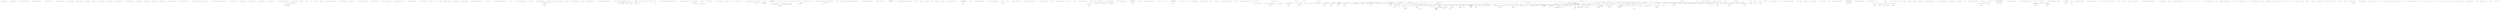 digraph  {
m0_10 [cluster="HangFire.Storage.IStorageConnection.GetJobParameter(string, string)", file="IStorageConnection.cs", label="Entry HangFire.Storage.IStorageConnection.GetJobParameter(string, string)", span="34-34"];
m0_11 [cluster="HangFire.Storage.IStorageConnection.GetJobParameter(string, string)", file="IStorageConnection.cs", label="Exit HangFire.Storage.IStorageConnection.GetJobParameter(string, string)", span="34-34"];
m0_4 [cluster="HangFire.Storage.IStorageConnection.FetchNextJob(string[], System.Threading.CancellationToken)", file="IStorageConnection.cs", label="Entry HangFire.Storage.IStorageConnection.FetchNextJob(string[], System.Threading.CancellationToken)", span="30-30"];
m0_5 [cluster="HangFire.Storage.IStorageConnection.FetchNextJob(string[], System.Threading.CancellationToken)", file="IStorageConnection.cs", label="Exit HangFire.Storage.IStorageConnection.FetchNextJob(string[], System.Threading.CancellationToken)", span="30-30"];
m0_16 [cluster="HangFire.Storage.IStorageConnection.GetFirstByLowestScoreFromSet(string, double, double)", file="IStorageConnection.cs", label="Entry HangFire.Storage.IStorageConnection.GetFirstByLowestScoreFromSet(string, double, double)", span="39-39"];
m0_17 [cluster="HangFire.Storage.IStorageConnection.GetFirstByLowestScoreFromSet(string, double, double)", file="IStorageConnection.cs", label="Exit HangFire.Storage.IStorageConnection.GetFirstByLowestScoreFromSet(string, double, double)", span="39-39"];
m0_0 [cluster="HangFire.Storage.IStorageConnection.CreateWriteTransaction()", file="IStorageConnection.cs", label="Entry HangFire.Storage.IStorageConnection.CreateWriteTransaction()", span="26-26"];
m0_1 [cluster="HangFire.Storage.IStorageConnection.CreateWriteTransaction()", file="IStorageConnection.cs", label="Exit HangFire.Storage.IStorageConnection.CreateWriteTransaction()", span="26-26"];
m0_22 [cluster="HangFire.Storage.IStorageConnection.Heartbeat(string)", file="IStorageConnection.cs", label="Entry HangFire.Storage.IStorageConnection.Heartbeat(string)", span="43-43"];
m0_23 [cluster="HangFire.Storage.IStorageConnection.Heartbeat(string)", file="IStorageConnection.cs", label="Exit HangFire.Storage.IStorageConnection.Heartbeat(string)", span="43-43"];
m0_12 [cluster="HangFire.Storage.IStorageConnection.AcquireJobLock(string)", file="IStorageConnection.cs", label="Entry HangFire.Storage.IStorageConnection.AcquireJobLock(string)", span="36-36"];
m0_13 [cluster="HangFire.Storage.IStorageConnection.AcquireJobLock(string)", file="IStorageConnection.cs", label="Exit HangFire.Storage.IStorageConnection.AcquireJobLock(string)", span="36-36"];
m0_24 [cluster="HangFire.Storage.IStorageConnection.RemoveTimedOutServers(System.TimeSpan)", file="IStorageConnection.cs", label="Entry HangFire.Storage.IStorageConnection.RemoveTimedOutServers(System.TimeSpan)", span="44-44"];
m0_25 [cluster="HangFire.Storage.IStorageConnection.RemoveTimedOutServers(System.TimeSpan)", file="IStorageConnection.cs", label="Exit HangFire.Storage.IStorageConnection.RemoveTimedOutServers(System.TimeSpan)", span="44-44"];
m0_14 [cluster="HangFire.Storage.IStorageConnection.GetJobData(string)", file="IStorageConnection.cs", label="Entry HangFire.Storage.IStorageConnection.GetJobData(string)", span="37-37"];
m0_15 [cluster="HangFire.Storage.IStorageConnection.GetJobData(string)", file="IStorageConnection.cs", label="Exit HangFire.Storage.IStorageConnection.GetJobData(string)", span="37-37"];
m0_20 [cluster="HangFire.Storage.IStorageConnection.RemoveServer(string)", file="IStorageConnection.cs", label="Entry HangFire.Storage.IStorageConnection.RemoveServer(string)", span="42-42"];
m0_21 [cluster="HangFire.Storage.IStorageConnection.RemoveServer(string)", file="IStorageConnection.cs", label="Exit HangFire.Storage.IStorageConnection.RemoveServer(string)", span="42-42"];
m0_18 [cluster="HangFire.Storage.IStorageConnection.AnnounceServer(string, HangFire.Server.ServerContext)", file="IStorageConnection.cs", label="Entry HangFire.Storage.IStorageConnection.AnnounceServer(string, HangFire.Server.ServerContext)", span="41-41"];
m0_19 [cluster="HangFire.Storage.IStorageConnection.AnnounceServer(string, HangFire.Server.ServerContext)", file="IStorageConnection.cs", label="Exit HangFire.Storage.IStorageConnection.AnnounceServer(string, HangFire.Server.ServerContext)", span="41-41"];
m0_2 [cluster="HangFire.Storage.IStorageConnection.CreateExpiredJob(HangFire.Common.Job, System.Collections.Generic.IDictionary<string, string>, System.TimeSpan)", file="IStorageConnection.cs", label="Entry HangFire.Storage.IStorageConnection.CreateExpiredJob(HangFire.Common.Job, System.Collections.Generic.IDictionary<string, string>, System.TimeSpan)", span="28-28"];
m0_3 [cluster="HangFire.Storage.IStorageConnection.CreateExpiredJob(HangFire.Common.Job, System.Collections.Generic.IDictionary<string, string>, System.TimeSpan)", file="IStorageConnection.cs", label="Exit HangFire.Storage.IStorageConnection.CreateExpiredJob(HangFire.Common.Job, System.Collections.Generic.IDictionary<string, string>, System.TimeSpan)", span="28-28"];
m0_8 [cluster="HangFire.Storage.IStorageConnection.SetJobParameter(string, string, string)", file="IStorageConnection.cs", label="Entry HangFire.Storage.IStorageConnection.SetJobParameter(string, string, string)", span="33-33"];
m0_9 [cluster="HangFire.Storage.IStorageConnection.SetJobParameter(string, string, string)", file="IStorageConnection.cs", label="Exit HangFire.Storage.IStorageConnection.SetJobParameter(string, string, string)", span="33-33"];
m0_6 [cluster="HangFire.Storage.IStorageConnection.DeleteJobFromQueue(string, string)", file="IStorageConnection.cs", label="Entry HangFire.Storage.IStorageConnection.DeleteJobFromQueue(string, string)", span="31-31"];
m0_7 [cluster="HangFire.Storage.IStorageConnection.DeleteJobFromQueue(string, string)", file="IStorageConnection.cs", label="Exit HangFire.Storage.IStorageConnection.DeleteJobFromQueue(string, string)", span="31-31"];
m1_11 [cluster="System.ArgumentNullException.ArgumentNullException(string)", file="ProcessingJob.cs", label="Entry System.ArgumentNullException.ArgumentNullException(string)", span="0-0"];
m1_8 [cluster="HangFire.Storage.ProcessingJob.RedisProcessingJob(HangFire.Storage.IStorageConnection, string, string)", color=green, community=0, file="ProcessingJob.cs", label="JobId = jobId", prediction=0, span="32-32"];
m1_0 [cluster="HangFire.Storage.ProcessingJob.RedisProcessingJob(HangFire.Storage.IStorageConnection, string, string)", file="ProcessingJob.cs", label="Entry HangFire.Storage.ProcessingJob.RedisProcessingJob(HangFire.Storage.IStorageConnection, string, string)", span="24-24"];
m1_1 [cluster="HangFire.Storage.ProcessingJob.RedisProcessingJob(HangFire.Storage.IStorageConnection, string, string)", file="ProcessingJob.cs", label="connection == null", span="26-26"];
m1_3 [cluster="HangFire.Storage.ProcessingJob.RedisProcessingJob(HangFire.Storage.IStorageConnection, string, string)", color=green, community=0, file="ProcessingJob.cs", label="jobId == null", prediction=1, span="27-27"];
m1_5 [cluster="HangFire.Storage.ProcessingJob.RedisProcessingJob(HangFire.Storage.IStorageConnection, string, string)", file="ProcessingJob.cs", label="queue == null", span="28-28"];
m1_6 [cluster="HangFire.Storage.ProcessingJob.RedisProcessingJob(HangFire.Storage.IStorageConnection, string, string)", file="ProcessingJob.cs", label="throw new ArgumentNullException(''queue'');", span="28-28"];
m1_2 [cluster="HangFire.Storage.ProcessingJob.RedisProcessingJob(HangFire.Storage.IStorageConnection, string, string)", file="ProcessingJob.cs", label="throw new ArgumentNullException(''connection'');", span="26-26"];
m1_4 [cluster="HangFire.Storage.ProcessingJob.RedisProcessingJob(HangFire.Storage.IStorageConnection, string, string)", color=green, community=0, file="ProcessingJob.cs", label="throw new ArgumentNullException(''jobId'');", prediction=2, span="27-27"];
m1_7 [cluster="HangFire.Storage.ProcessingJob.RedisProcessingJob(HangFire.Storage.IStorageConnection, string, string)", file="ProcessingJob.cs", label="_connection = connection", span="30-30"];
m1_12 [cluster="HangFire.Storage.ProcessingJob.Dispose()", file="ProcessingJob.cs", label="Entry HangFire.Storage.ProcessingJob.Dispose()", span="39-39"];
m1_13 [cluster="HangFire.Storage.ProcessingJob.Dispose()", color=green, community=0, file="ProcessingJob.cs", label="_connection.DeleteJobFromQueue(JobId, Queue)", prediction=3, span="41-41"];
m1_14 [cluster="HangFire.Storage.ProcessingJob.Dispose()", file="ProcessingJob.cs", label="Exit HangFire.Storage.ProcessingJob.Dispose()", span="39-39"];
m1_9 [cluster="HangFire.Storage.ProcessingJob.RedisProcessingJob(HangFire.Storage.IStorageConnection, string, string)", file="ProcessingJob.cs", label="HangFire.Storage.ProcessingJob", span=""];
m1_10 [cluster="HangFire.Storage.ProcessingJob.RedisProcessingJob(HangFire.Storage.IStorageConnection, string, string)", file="ProcessingJob.cs", label="Exit HangFire.Storage.ProcessingJob.RedisProcessingJob(HangFire.Storage.IStorageConnection, string, string)", span="24-24"];
m1_15 [cluster="HangFire.Storage.IStorageConnection.DeleteJobFromQueue(string, string)", file="ProcessingJob.cs", label="Entry HangFire.Storage.IStorageConnection.DeleteJobFromQueue(string, string)", span="31-31"];
m1_16 [file="ProcessingJob.cs", label="HangFire.Storage.ProcessingJob", span=""];
m2_9 [cluster="HangFire.Storage.ProcessingJob.ProcessingJob(string, string)", file="ProcessingJobFacts.cs", label="Entry HangFire.Storage.ProcessingJob.ProcessingJob(string, string)", span="22-22"];
m2_4 [cluster="Unk.>", file="ProcessingJobFacts.cs", label="Entry Unk.>", span=""];
m2_0 [cluster="HangFire.Core.Tests.Server.ProcessingJobFacts.Ctor_ThrowsAnException_WhenJobIdIsNull()", file="ProcessingJobFacts.cs", label="Entry HangFire.Core.Tests.Server.ProcessingJobFacts.Ctor_ThrowsAnException_WhenJobIdIsNull()", span="12-12"];
m2_3 [cluster="HangFire.Core.Tests.Server.ProcessingJobFacts.Ctor_ThrowsAnException_WhenJobIdIsNull()", file="ProcessingJobFacts.cs", label="Exit HangFire.Core.Tests.Server.ProcessingJobFacts.Ctor_ThrowsAnException_WhenJobIdIsNull()", span="12-12"];
m2_10 [cluster="HangFire.Core.Tests.Server.ProcessingJobFacts.Ctor_ThrowsAnException_WhenQueueIsNull()", file="ProcessingJobFacts.cs", label="Entry HangFire.Core.Tests.Server.ProcessingJobFacts.Ctor_ThrowsAnException_WhenQueueIsNull()", span="21-21"];
m2_13 [cluster="HangFire.Core.Tests.Server.ProcessingJobFacts.Ctor_ThrowsAnException_WhenQueueIsNull()", file="ProcessingJobFacts.cs", label="Exit HangFire.Core.Tests.Server.ProcessingJobFacts.Ctor_ThrowsAnException_WhenQueueIsNull()", span="21-21"];
m2_5 [cluster="Unk.Equal", file="ProcessingJobFacts.cs", label="Entry Unk.Equal", span=""];
m2_17 [cluster="HangFire.Core.Tests.Server.ProcessingJobFacts.Ctor_CorrectlySets_AllInstanceProperties()", file="ProcessingJobFacts.cs", label="Entry HangFire.Core.Tests.Server.ProcessingJobFacts.Ctor_CorrectlySets_AllInstanceProperties()", span="30-30"];
m2_21 [cluster="HangFire.Core.Tests.Server.ProcessingJobFacts.Ctor_CorrectlySets_AllInstanceProperties()", file="ProcessingJobFacts.cs", label="Exit HangFire.Core.Tests.Server.ProcessingJobFacts.Ctor_CorrectlySets_AllInstanceProperties()", span="30-30"];
m2_14 [cluster="lambda expression", file="ProcessingJobFacts.cs", label="Entry lambda expression", span="24-24"];
m2_6 [cluster="lambda expression", file="ProcessingJobFacts.cs", label="Entry lambda expression", span="15-15"];
m2_8 [cluster="lambda expression", file="ProcessingJobFacts.cs", label="Exit lambda expression", span="15-15"];
m2_16 [cluster="lambda expression", file="ProcessingJobFacts.cs", label="Exit lambda expression", span="24-24"];
m3_0 [cluster="Hangfire.Client.IJobCreationProcess.Run(Hangfire.Client.CreateContext)", file="RedisConnection.cs", label="Entry Hangfire.Client.IJobCreationProcess.Run(Hangfire.Client.CreateContext)", span="28-28"];
m3_1 [cluster="Hangfire.Client.IJobCreationProcess.Run(Hangfire.Client.CreateContext)", file="RedisConnection.cs", label="Exit Hangfire.Client.IJobCreationProcess.Run(Hangfire.Client.CreateContext)", span="28-28"];
m5_10 [cluster="System.ArgumentNullException.ArgumentNullException(string)", file="SqlServerConnection.cs", label="Entry System.ArgumentNullException.ArgumentNullException(string)", span="0-0"];
m5_79 [cluster="HangFire.Client.Filters.IClientExceptionFilter.OnClientException(HangFire.Client.Filters.ClientExceptionContext)", file="SqlServerConnection.cs", label="Entry HangFire.Client.Filters.IClientExceptionFilter.OnClientException(HangFire.Client.Filters.ClientExceptionContext)", span="27-27"];
m5_42 [cluster="System.Collections.Generic.IEnumerable<TSource>.Reverse<TSource>()", file="SqlServerConnection.cs", label="Entry System.Collections.Generic.IEnumerable<TSource>.Reverse<TSource>()", span="0-0"];
m5_30 [cluster="HangFire.Client.Filters.ClientExceptionContext.ClientExceptionContext(HangFire.Client.CreateContext, System.Exception)", file="SqlServerConnection.cs", label="Entry HangFire.Client.Filters.ClientExceptionContext.ClientExceptionContext(HangFire.Client.CreateContext, System.Exception)", span="26-26"];
m5_35 [cluster="System.Func<T, TResult>.Invoke(T)", file="SqlServerConnection.cs", label="Entry System.Func<T, TResult>.Invoke(T)", span="0-0"];
m5_44 [cluster="Unk.thunk", file="SqlServerConnection.cs", label="Entry Unk.thunk", span=""];
m5_18 [cluster="HangFire.Common.Filters.JobFilter.JobFilter(object, HangFire.Common.Filters.JobFilterScope, int?)", file="SqlServerConnection.cs", label="Entry HangFire.Common.Filters.JobFilter.JobFilter(object, HangFire.Common.Filters.JobFilterScope, int?)", span="38-38"];
m5_49 [cluster="HangFire.Client.CreateContext.CreateJob()", file="SqlServerConnection.cs", label="Entry HangFire.Client.CreateContext.CreateJob()", span="134-134"];
m5_5 [cluster="HangFire.Client.JobCreator.JobCreator(System.Collections.Generic.IEnumerable<object>)", file="SqlServerConnection.cs", label="Entry HangFire.Client.JobCreator.JobCreator(System.Collections.Generic.IEnumerable<object>)", span="41-41"];
m5_6 [cluster="HangFire.Client.JobCreator.JobCreator(System.Collections.Generic.IEnumerable<object>)", file="SqlServerConnection.cs", label="filters == null", span="43-43"];
m5_8 [cluster="HangFire.Client.JobCreator.JobCreator(System.Collections.Generic.IEnumerable<object>)", file="SqlServerConnection.cs", label="_getFiltersThunk = jd => filters.Select(f => new JobFilter(f, JobFilterScope.Type, null))", span="45-45"];
m5_7 [cluster="HangFire.Client.JobCreator.JobCreator(System.Collections.Generic.IEnumerable<object>)", file="SqlServerConnection.cs", label="throw new ArgumentNullException(''filters'');", span="43-43"];
m5_9 [cluster="HangFire.Client.JobCreator.JobCreator(System.Collections.Generic.IEnumerable<object>)", file="SqlServerConnection.cs", label="Exit HangFire.Client.JobCreator.JobCreator(System.Collections.Generic.IEnumerable<object>)", span="41-41"];
m5_43 [cluster="Unk.Aggregate", file="SqlServerConnection.cs", label="Entry Unk.Aggregate", span=""];
m5_73 [cluster="HangFire.Client.Filters.IClientFilter.OnCreating(HangFire.Client.Filters.CreatingContext)", file="SqlServerConnection.cs", label="Entry HangFire.Client.Filters.IClientFilter.OnCreating(HangFire.Client.Filters.CreatingContext)", span="27-27"];
m5_34 [cluster="HangFire.Common.Filters.JobFilterInfo.JobFilterInfo(System.Collections.Generic.IEnumerable<HangFire.Common.Filters.JobFilter>)", file="SqlServerConnection.cs", label="Entry HangFire.Common.Filters.JobFilterInfo.JobFilterInfo(System.Collections.Generic.IEnumerable<HangFire.Common.Filters.JobFilter>)", span="47-47"];
m5_56 [cluster="HangFire.Client.JobCreator.InvokeClientFilter(HangFire.Client.Filters.IClientFilter, HangFire.Client.Filters.CreatingContext, System.Func<HangFire.Client.Filters.CreatedContext>)", file="SqlServerConnection.cs", label="Entry HangFire.Client.JobCreator.InvokeClientFilter(HangFire.Client.Filters.IClientFilter, HangFire.Client.Filters.CreatingContext, System.Func<HangFire.Client.Filters.CreatedContext>)", span="90-90"];
m5_57 [cluster="HangFire.Client.JobCreator.InvokeClientFilter(HangFire.Client.Filters.IClientFilter, HangFire.Client.Filters.CreatingContext, System.Func<HangFire.Client.Filters.CreatedContext>)", file="SqlServerConnection.cs", label="filter.OnCreating(preContext)", span="95-95"];
m5_58 [cluster="HangFire.Client.JobCreator.InvokeClientFilter(HangFire.Client.Filters.IClientFilter, HangFire.Client.Filters.CreatingContext, System.Func<HangFire.Client.Filters.CreatedContext>)", file="SqlServerConnection.cs", label="preContext.Canceled", span="96-96"];
m5_59 [cluster="HangFire.Client.JobCreator.InvokeClientFilter(HangFire.Client.Filters.IClientFilter, HangFire.Client.Filters.CreatingContext, System.Func<HangFire.Client.Filters.CreatedContext>)", file="SqlServerConnection.cs", label="return new CreatedContext(\r\n                    preContext, true, null);", span="98-99"];
m5_62 [cluster="HangFire.Client.JobCreator.InvokeClientFilter(HangFire.Client.Filters.IClientFilter, HangFire.Client.Filters.CreatingContext, System.Func<HangFire.Client.Filters.CreatedContext>)", file="SqlServerConnection.cs", label="postContext = continuation()", span="106-106"];
m5_65 [cluster="HangFire.Client.JobCreator.InvokeClientFilter(HangFire.Client.Filters.IClientFilter, HangFire.Client.Filters.CreatingContext, System.Func<HangFire.Client.Filters.CreatedContext>)", file="SqlServerConnection.cs", label="postContext = new CreatedContext(\r\n                    preContext, false, ex)", span="111-112"];
m5_66 [cluster="HangFire.Client.JobCreator.InvokeClientFilter(HangFire.Client.Filters.IClientFilter, HangFire.Client.Filters.CreatingContext, System.Func<HangFire.Client.Filters.CreatedContext>)", file="SqlServerConnection.cs", label="filter.OnCreated(postContext)", span="114-114"];
m5_70 [cluster="HangFire.Client.JobCreator.InvokeClientFilter(HangFire.Client.Filters.IClientFilter, HangFire.Client.Filters.CreatingContext, System.Func<HangFire.Client.Filters.CreatedContext>)", file="SqlServerConnection.cs", label="filter.OnCreated(postContext)", span="124-124"];
m5_60 [cluster="HangFire.Client.JobCreator.InvokeClientFilter(HangFire.Client.Filters.IClientFilter, HangFire.Client.Filters.CreatingContext, System.Func<HangFire.Client.Filters.CreatedContext>)", file="SqlServerConnection.cs", label="var wasError = false", span="102-102"];
m5_61 [cluster="HangFire.Client.JobCreator.InvokeClientFilter(HangFire.Client.Filters.IClientFilter, HangFire.Client.Filters.CreatingContext, System.Func<HangFire.Client.Filters.CreatedContext>)", file="SqlServerConnection.cs", label="CreatedContext postContext", span="103-103"];
m5_63 [cluster="HangFire.Client.JobCreator.InvokeClientFilter(HangFire.Client.Filters.IClientFilter, HangFire.Client.Filters.CreatingContext, System.Func<HangFire.Client.Filters.CreatedContext>)", file="SqlServerConnection.cs", label=Exception, span="108-108"];
m5_69 [cluster="HangFire.Client.JobCreator.InvokeClientFilter(HangFire.Client.Filters.IClientFilter, HangFire.Client.Filters.CreatingContext, System.Func<HangFire.Client.Filters.CreatedContext>)", file="SqlServerConnection.cs", label="!wasError", span="122-122"];
m5_64 [cluster="HangFire.Client.JobCreator.InvokeClientFilter(HangFire.Client.Filters.IClientFilter, HangFire.Client.Filters.CreatingContext, System.Func<HangFire.Client.Filters.CreatedContext>)", file="SqlServerConnection.cs", label="wasError = true", span="110-110"];
m5_67 [cluster="HangFire.Client.JobCreator.InvokeClientFilter(HangFire.Client.Filters.IClientFilter, HangFire.Client.Filters.CreatingContext, System.Func<HangFire.Client.Filters.CreatedContext>)", file="SqlServerConnection.cs", label="!postContext.ExceptionHandled", span="116-116"];
m5_71 [cluster="HangFire.Client.JobCreator.InvokeClientFilter(HangFire.Client.Filters.IClientFilter, HangFire.Client.Filters.CreatingContext, System.Func<HangFire.Client.Filters.CreatedContext>)", file="SqlServerConnection.cs", label="return postContext;", span="127-127"];
m5_68 [cluster="HangFire.Client.JobCreator.InvokeClientFilter(HangFire.Client.Filters.IClientFilter, HangFire.Client.Filters.CreatingContext, System.Func<HangFire.Client.Filters.CreatedContext>)", file="SqlServerConnection.cs", label="throw;", span="118-118"];
m5_72 [cluster="HangFire.Client.JobCreator.InvokeClientFilter(HangFire.Client.Filters.IClientFilter, HangFire.Client.Filters.CreatingContext, System.Func<HangFire.Client.Filters.CreatedContext>)", file="SqlServerConnection.cs", label="Exit HangFire.Client.JobCreator.InvokeClientFilter(HangFire.Client.Filters.IClientFilter, HangFire.Client.Filters.CreatingContext, System.Func<HangFire.Client.Filters.CreatedContext>)", span="90-90"];
m5_75 [cluster="HangFire.Client.Filters.IClientFilter.OnCreated(HangFire.Client.Filters.CreatedContext)", file="SqlServerConnection.cs", label="Entry HangFire.Client.Filters.IClientFilter.OnCreated(HangFire.Client.Filters.CreatedContext)", span="33-33"];
m5_19 [cluster="HangFire.Client.JobCreator.CreateJob(HangFire.Client.CreateContext)", file="SqlServerConnection.cs", label="Entry HangFire.Client.JobCreator.CreateJob(HangFire.Client.CreateContext)", span="48-48"];
m5_20 [cluster="HangFire.Client.JobCreator.CreateJob(HangFire.Client.CreateContext)", file="SqlServerConnection.cs", label="var filterInfo = GetFilters(context.Job.MethodData)", span="50-50"];
m5_21 [cluster="HangFire.Client.JobCreator.CreateJob(HangFire.Client.CreateContext)", file="SqlServerConnection.cs", label="CreateWithFilters(context, filterInfo.ClientFilters)", span="54-54"];
m5_23 [cluster="HangFire.Client.JobCreator.CreateJob(HangFire.Client.CreateContext)", file="SqlServerConnection.cs", label="var exceptionContext = new ClientExceptionContext(context, ex)", span="58-58"];
m5_24 [cluster="HangFire.Client.JobCreator.CreateJob(HangFire.Client.CreateContext)", file="SqlServerConnection.cs", label="InvokeExceptionFilters(exceptionContext, filterInfo.ClientExceptionFilters)", span="60-60"];
m5_22 [cluster="HangFire.Client.JobCreator.CreateJob(HangFire.Client.CreateContext)", file="SqlServerConnection.cs", label=Exception, span="56-56"];
m5_26 [cluster="HangFire.Client.JobCreator.CreateJob(HangFire.Client.CreateContext)", file="SqlServerConnection.cs", label="throw;", span="63-63"];
m5_27 [cluster="HangFire.Client.JobCreator.CreateJob(HangFire.Client.CreateContext)", file="SqlServerConnection.cs", label="Exit HangFire.Client.JobCreator.CreateJob(HangFire.Client.CreateContext)", span="48-48"];
m5_53 [cluster="lambda expression", file="SqlServerConnection.cs", label="Entry lambda expression", span="85-85"];
m5_12 [cluster="lambda expression", file="SqlServerConnection.cs", label="filters.Select(f => new JobFilter(f, JobFilterScope.Type, null))", span="45-45"];
m5_11 [cluster="lambda expression", file="SqlServerConnection.cs", label="Entry lambda expression", span="45-45"];
m5_13 [cluster="lambda expression", file="SqlServerConnection.cs", label="Exit lambda expression", span="45-45"];
m5_15 [cluster="lambda expression", file="SqlServerConnection.cs", label="Entry lambda expression", span="45-45"];
m5_16 [cluster="lambda expression", file="SqlServerConnection.cs", label="new JobFilter(f, JobFilterScope.Type, null)", span="45-45"];
m5_17 [cluster="lambda expression", file="SqlServerConnection.cs", label="Exit lambda expression", span="45-45"];
m5_46 [cluster="lambda expression", file="SqlServerConnection.cs", label="context.CreateJob()", span="80-80"];
m5_47 [cluster="lambda expression", file="SqlServerConnection.cs", label="return new CreatedContext(context, false, null);", span="81-81"];
m5_54 [cluster="lambda expression", file="SqlServerConnection.cs", label="InvokeClientFilter(filter, preContext, next)", span="85-85"];
m5_51 [cluster="lambda expression", file="SqlServerConnection.cs", label="Entry lambda expression", span="85-85"];
m5_45 [cluster="lambda expression", file="SqlServerConnection.cs", label="Entry lambda expression", span="78-82"];
m5_48 [cluster="lambda expression", file="SqlServerConnection.cs", label="Exit lambda expression", span="78-82"];
m5_52 [cluster="lambda expression", file="SqlServerConnection.cs", label="Exit lambda expression", span="85-85"];
m5_55 [cluster="lambda expression", file="SqlServerConnection.cs", label="Exit lambda expression", span="85-85"];
m5_28 [cluster="HangFire.Client.JobCreator.GetFilters(HangFire.Common.JobMethod)", file="SqlServerConnection.cs", label="Entry HangFire.Client.JobCreator.GetFilters(HangFire.Common.JobMethod)", span="68-68"];
m5_32 [cluster="HangFire.Client.JobCreator.GetFilters(HangFire.Common.JobMethod)", file="SqlServerConnection.cs", label="return new JobFilterInfo(_getFiltersThunk(method));", span="70-70"];
m5_33 [cluster="HangFire.Client.JobCreator.GetFilters(HangFire.Common.JobMethod)", file="SqlServerConnection.cs", label="Exit HangFire.Client.JobCreator.GetFilters(HangFire.Common.JobMethod)", span="68-68"];
m5_14 [cluster="Unk.Select", file="SqlServerConnection.cs", label="Entry Unk.Select", span=""];
m5_31 [cluster="HangFire.Client.JobCreator.InvokeExceptionFilters(HangFire.Client.Filters.ClientExceptionContext, System.Collections.Generic.IEnumerable<HangFire.Client.Filters.IClientExceptionFilter>)", file="SqlServerConnection.cs", label="Entry HangFire.Client.JobCreator.InvokeExceptionFilters(HangFire.Client.Filters.ClientExceptionContext, System.Collections.Generic.IEnumerable<HangFire.Client.Filters.IClientExceptionFilter>)", span="130-130"];
m5_76 [cluster="HangFire.Client.JobCreator.InvokeExceptionFilters(HangFire.Client.Filters.ClientExceptionContext, System.Collections.Generic.IEnumerable<HangFire.Client.Filters.IClientExceptionFilter>)", file="SqlServerConnection.cs", label="filters.Reverse()", span="133-133"];
m5_77 [cluster="HangFire.Client.JobCreator.InvokeExceptionFilters(HangFire.Client.Filters.ClientExceptionContext, System.Collections.Generic.IEnumerable<HangFire.Client.Filters.IClientExceptionFilter>)", file="SqlServerConnection.cs", label="filter.OnClientException(context)", span="135-135"];
m5_78 [cluster="HangFire.Client.JobCreator.InvokeExceptionFilters(HangFire.Client.Filters.ClientExceptionContext, System.Collections.Generic.IEnumerable<HangFire.Client.Filters.IClientExceptionFilter>)", file="SqlServerConnection.cs", label="Exit HangFire.Client.JobCreator.InvokeExceptionFilters(HangFire.Client.Filters.ClientExceptionContext, System.Collections.Generic.IEnumerable<HangFire.Client.Filters.IClientExceptionFilter>)", span="130-130"];
m5_50 [cluster="HangFire.Client.Filters.CreatedContext.CreatedContext(HangFire.Client.CreateContext, bool, System.Exception)", file="SqlServerConnection.cs", label="Entry HangFire.Client.Filters.CreatedContext.CreatedContext(HangFire.Client.CreateContext, bool, System.Exception)", span="26-26"];
m5_41 [cluster="HangFire.Client.Filters.CreatingContext.CreatingContext(HangFire.Client.CreateContext)", file="SqlServerConnection.cs", label="Entry HangFire.Client.Filters.CreatingContext.CreatingContext(HangFire.Client.CreateContext)", span="24-24"];
m5_29 [cluster="HangFire.Client.JobCreator.CreateWithFilters(HangFire.Client.CreateContext, System.Collections.Generic.IEnumerable<HangFire.Client.Filters.IClientFilter>)", file="SqlServerConnection.cs", label="Entry HangFire.Client.JobCreator.CreateWithFilters(HangFire.Client.CreateContext, System.Collections.Generic.IEnumerable<HangFire.Client.Filters.IClientFilter>)", span="73-73"];
m5_36 [cluster="HangFire.Client.JobCreator.CreateWithFilters(HangFire.Client.CreateContext, System.Collections.Generic.IEnumerable<HangFire.Client.Filters.IClientFilter>)", file="SqlServerConnection.cs", label="var preContext = new CreatingContext(context)", span="77-77"];
m5_37 [cluster="HangFire.Client.JobCreator.CreateWithFilters(HangFire.Client.CreateContext, System.Collections.Generic.IEnumerable<HangFire.Client.Filters.IClientFilter>)", file="SqlServerConnection.cs", label="Func<CreatedContext> continuation = () =>\r\n            {\r\n                context.CreateJob();\r\n                return new CreatedContext(context, false, null);\r\n            }", span="78-82"];
m5_38 [cluster="HangFire.Client.JobCreator.CreateWithFilters(HangFire.Client.CreateContext, System.Collections.Generic.IEnumerable<HangFire.Client.Filters.IClientFilter>)", file="SqlServerConnection.cs", label="var thunk = filters.Reverse().Aggregate(continuation,\r\n                (next, filter) => () => InvokeClientFilter(filter, preContext, next))", span="84-85"];
m5_39 [cluster="HangFire.Client.JobCreator.CreateWithFilters(HangFire.Client.CreateContext, System.Collections.Generic.IEnumerable<HangFire.Client.Filters.IClientFilter>)", file="SqlServerConnection.cs", label="thunk()", span="87-87"];
m5_40 [cluster="HangFire.Client.JobCreator.CreateWithFilters(HangFire.Client.CreateContext, System.Collections.Generic.IEnumerable<HangFire.Client.Filters.IClientFilter>)", file="SqlServerConnection.cs", label="Exit HangFire.Client.JobCreator.CreateWithFilters(HangFire.Client.CreateContext, System.Collections.Generic.IEnumerable<HangFire.Client.Filters.IClientFilter>)", span="73-73"];
m5_74 [cluster="System.Func<TResult>.Invoke()", file="SqlServerConnection.cs", label="Entry System.Func<TResult>.Invoke()", span="0-0"];
m5_3 [cluster="HangFire.Client.JobCreator.JobCreator()", file="SqlServerConnection.cs", label="Entry HangFire.Client.JobCreator.JobCreator()", span="37-37"];
m5_0 [cluster="HangFire.Client.JobCreator.JobCreator()", file="SqlServerConnection.cs", label="Entry HangFire.Client.JobCreator.JobCreator()", span="29-29"];
m5_1 [cluster="HangFire.Client.JobCreator.JobCreator()", file="SqlServerConnection.cs", label="Instance = new JobCreator()", span="31-31"];
m5_2 [cluster="HangFire.Client.JobCreator.JobCreator()", file="SqlServerConnection.cs", label="Exit HangFire.Client.JobCreator.JobCreator()", span="29-29"];
m5_4 [cluster="HangFire.Client.JobCreator.JobCreator()", file="SqlServerConnection.cs", label="Exit HangFire.Client.JobCreator.JobCreator()", span="37-37"];
m5_80 [file="SqlServerConnection.cs", label="HangFire.Client.JobCreator", span=""];
m5_81 [file="SqlServerConnection.cs", label="System.Collections.Generic.IEnumerable<object>", span=""];
m5_82 [file="SqlServerConnection.cs", label="HangFire.Client.CreateContext", span=""];
m5_83 [file="SqlServerConnection.cs", label=preContext, span=""];
m5_84 [file="SqlServerConnection.cs", label="System.Func<HangFire.Client.Filters.CreatedContext>", span=""];
m5_85 [file="SqlServerConnection.cs", label="HangFire.Client.Filters.IClientFilter", span=""];
m7_14 [cluster="HangFire.SqlServer.Tests.SqlServerProcessingJobFacts.Ctor_ThrowsAnException_WhenJobIdIsNull()", file="SqlServerProcessingJobFacts.cs", label="Entry HangFire.SqlServer.Tests.SqlServerProcessingJobFacts.Ctor_ThrowsAnException_WhenJobIdIsNull()", span="29-29"];
m7_15 [cluster="HangFire.SqlServer.Tests.SqlServerProcessingJobFacts.Ctor_ThrowsAnException_WhenJobIdIsNull()", color=green, community=1, file="SqlServerProcessingJobFacts.cs", label="var exception = Assert.Throws<ArgumentNullException>(\r\n                () => new SqlServerProcessingJob(_connection.Object, null, Queue))", prediction=4, span="31-32"];
m7_16 [cluster="HangFire.SqlServer.Tests.SqlServerProcessingJobFacts.Ctor_ThrowsAnException_WhenJobIdIsNull()", color=green, community=0, file="SqlServerProcessingJobFacts.cs", label="Assert.Equal(''jobId'', exception.ParamName)", prediction=5, span="34-34"];
m7_17 [cluster="HangFire.SqlServer.Tests.SqlServerProcessingJobFacts.Ctor_ThrowsAnException_WhenJobIdIsNull()", file="SqlServerProcessingJobFacts.cs", label="Exit HangFire.SqlServer.Tests.SqlServerProcessingJobFacts.Ctor_ThrowsAnException_WhenJobIdIsNull()", span="29-29"];
m7_8 [cluster="Unk.>", file="SqlServerProcessingJobFacts.cs", label="Entry Unk.>", span=""];
m7_29 [cluster="HangFire.SqlServer.Tests.SqlServerProcessingJobFacts.Ctor_CorrectlySets_AllInstanceProperties()", file="SqlServerProcessingJobFacts.cs", label="Entry HangFire.SqlServer.Tests.SqlServerProcessingJobFacts.Ctor_CorrectlySets_AllInstanceProperties()", span="47-47"];
m7_30 [cluster="HangFire.SqlServer.Tests.SqlServerProcessingJobFacts.Ctor_CorrectlySets_AllInstanceProperties()", color=green, community=0, file="SqlServerProcessingJobFacts.cs", label="var processingJob = CreateProcessingJob()", prediction=6, span="49-49"];
m7_31 [cluster="HangFire.SqlServer.Tests.SqlServerProcessingJobFacts.Ctor_CorrectlySets_AllInstanceProperties()", color=green, community=0, file="SqlServerProcessingJobFacts.cs", label="Assert.Equal(JobId, processingJob.JobId)", prediction=7, span="51-51"];
m7_32 [cluster="HangFire.SqlServer.Tests.SqlServerProcessingJobFacts.Ctor_CorrectlySets_AllInstanceProperties()", color=green, community=0, file="SqlServerProcessingJobFacts.cs", label="Assert.Equal(Queue, processingJob.Queue)", prediction=6, span="52-52"];
m7_33 [cluster="HangFire.SqlServer.Tests.SqlServerProcessingJobFacts.Ctor_CorrectlySets_AllInstanceProperties()", file="SqlServerProcessingJobFacts.cs", label="Exit HangFire.SqlServer.Tests.SqlServerProcessingJobFacts.Ctor_CorrectlySets_AllInstanceProperties()", span="47-47"];
m7_13 [cluster="HangFire.SqlServer.SqlServerProcessingJob.SqlServerProcessingJob(HangFire.Storage.IStorageConnection, string, string)", file="SqlServerProcessingJobFacts.cs", label="Entry HangFire.SqlServer.SqlServerProcessingJob.SqlServerProcessingJob(HangFire.Storage.IStorageConnection, string, string)", span="25-25"];
m7_0 [cluster="HangFire.SqlServer.Tests.SqlServerProcessingJobFacts.SqlServerProcessingJobFacts()", file="SqlServerProcessingJobFacts.cs", label="Entry HangFire.SqlServer.Tests.SqlServerProcessingJobFacts.SqlServerProcessingJobFacts()", span="14-14"];
m7_1 [cluster="HangFire.SqlServer.Tests.SqlServerProcessingJobFacts.SqlServerProcessingJobFacts()", color=green, community=0, file="SqlServerProcessingJobFacts.cs", label="_connection = new Mock<IStorageConnection>()", prediction=9, span="16-16"];
m7_2 [cluster="HangFire.SqlServer.Tests.SqlServerProcessingJobFacts.SqlServerProcessingJobFacts()", file="SqlServerProcessingJobFacts.cs", label="Exit HangFire.SqlServer.Tests.SqlServerProcessingJobFacts.SqlServerProcessingJobFacts()", span="14-14"];
m7_45 [cluster="Unk.DeleteJobFromQueue", file="SqlServerProcessingJobFacts.cs", label="Entry Unk.DeleteJobFromQueue", span=""];
m7_9 [cluster="Unk.Equal", file="SqlServerProcessingJobFacts.cs", label="Entry Unk.Equal", span=""];
m7_3 [cluster="Mock<IStorageConnection>.cstr", file="SqlServerProcessingJobFacts.cs", label="Entry Mock<IStorageConnection>.cstr", span=""];
m7_35 [cluster="HangFire.SqlServer.Tests.SqlServerProcessingJobFacts.Dispose_CallsDeleteFromQueue()", file="SqlServerProcessingJobFacts.cs", label="Entry HangFire.SqlServer.Tests.SqlServerProcessingJobFacts.Dispose_CallsDeleteFromQueue()", span="56-56"];
m7_36 [cluster="HangFire.SqlServer.Tests.SqlServerProcessingJobFacts.Dispose_CallsDeleteFromQueue()", color=green, community=0, file="SqlServerProcessingJobFacts.cs", label="var processingJob = CreateProcessingJob()", prediction=10, span="58-58"];
m7_37 [cluster="HangFire.SqlServer.Tests.SqlServerProcessingJobFacts.Dispose_CallsDeleteFromQueue()", color=green, community=0, file="SqlServerProcessingJobFacts.cs", label="processingJob.Dispose()", prediction=11, span="60-60"];
m7_38 [cluster="HangFire.SqlServer.Tests.SqlServerProcessingJobFacts.Dispose_CallsDeleteFromQueue()", color=green, community=0, file="SqlServerProcessingJobFacts.cs", label="_connection.Verify(x => x.DeleteJobFromQueue(JobId, Queue))", prediction=12, span="62-62"];
m7_39 [cluster="HangFire.SqlServer.Tests.SqlServerProcessingJobFacts.Dispose_CallsDeleteFromQueue()", file="SqlServerProcessingJobFacts.cs", label="Exit HangFire.SqlServer.Tests.SqlServerProcessingJobFacts.Dispose_CallsDeleteFromQueue()", span="56-56"];
m7_4 [cluster="HangFire.SqlServer.Tests.SqlServerProcessingJobFacts.Ctor_ThrowsAnException_WhenConnectionIsNull()", file="SqlServerProcessingJobFacts.cs", label="Entry HangFire.SqlServer.Tests.SqlServerProcessingJobFacts.Ctor_ThrowsAnException_WhenConnectionIsNull()", span="20-20"];
m7_5 [cluster="HangFire.SqlServer.Tests.SqlServerProcessingJobFacts.Ctor_ThrowsAnException_WhenConnectionIsNull()", color=green, community=1, file="SqlServerProcessingJobFacts.cs", label="var exception = Assert.Throws<ArgumentNullException>(\r\n                () => new SqlServerProcessingJob(null, JobId, Queue))", prediction=13, span="22-23"];
m7_6 [cluster="HangFire.SqlServer.Tests.SqlServerProcessingJobFacts.Ctor_ThrowsAnException_WhenConnectionIsNull()", color=green, community=0, file="SqlServerProcessingJobFacts.cs", label="Assert.Equal(''connection'', exception.ParamName)", prediction=14, span="25-25"];
m7_7 [cluster="HangFire.SqlServer.Tests.SqlServerProcessingJobFacts.Ctor_ThrowsAnException_WhenConnectionIsNull()", file="SqlServerProcessingJobFacts.cs", label="Exit HangFire.SqlServer.Tests.SqlServerProcessingJobFacts.Ctor_ThrowsAnException_WhenConnectionIsNull()", span="20-20"];
m7_42 [cluster="lambda expression", file="SqlServerProcessingJobFacts.cs", label="Entry lambda expression", span="62-62"];
m7_10 [cluster="lambda expression", file="SqlServerProcessingJobFacts.cs", label="Entry lambda expression", span="23-23"];
m7_11 [cluster="lambda expression", color=green, community=0, file="SqlServerProcessingJobFacts.cs", label="new SqlServerProcessingJob(null, JobId, Queue)", prediction=15, span="23-23"];
m7_12 [cluster="lambda expression", file="SqlServerProcessingJobFacts.cs", label="Exit lambda expression", span="23-23"];
m7_18 [cluster="lambda expression", file="SqlServerProcessingJobFacts.cs", label="Entry lambda expression", span="32-32"];
m7_19 [cluster="lambda expression", color=green, community=0, file="SqlServerProcessingJobFacts.cs", label="new SqlServerProcessingJob(_connection.Object, null, Queue)", prediction=12, span="32-32"];
m7_20 [cluster="lambda expression", file="SqlServerProcessingJobFacts.cs", label="Exit lambda expression", span="32-32"];
m7_26 [cluster="lambda expression", file="SqlServerProcessingJobFacts.cs", label="Entry lambda expression", span="41-41"];
m7_27 [cluster="lambda expression", color=green, community=0, file="SqlServerProcessingJobFacts.cs", label="new SqlServerProcessingJob(_connection.Object, JobId, null)", prediction=12, span="41-41"];
m7_28 [cluster="lambda expression", file="SqlServerProcessingJobFacts.cs", label="Exit lambda expression", span="41-41"];
m7_43 [cluster="lambda expression", color=green, community=0, file="SqlServerProcessingJobFacts.cs", label="x.DeleteJobFromQueue(JobId, Queue)", prediction=18, span="62-62"];
m7_44 [cluster="lambda expression", file="SqlServerProcessingJobFacts.cs", label="Exit lambda expression", span="62-62"];
m7_34 [cluster="HangFire.SqlServer.Tests.SqlServerProcessingJobFacts.CreateProcessingJob()", file="SqlServerProcessingJobFacts.cs", label="Entry HangFire.SqlServer.Tests.SqlServerProcessingJobFacts.CreateProcessingJob()", span="65-65"];
m7_46 [cluster="HangFire.SqlServer.Tests.SqlServerProcessingJobFacts.CreateProcessingJob()", color=green, community=0, file="SqlServerProcessingJobFacts.cs", label="return new SqlServerProcessingJob(_connection.Object, JobId, Queue);", prediction=12, span="67-67"];
m7_47 [cluster="HangFire.SqlServer.Tests.SqlServerProcessingJobFacts.CreateProcessingJob()", file="SqlServerProcessingJobFacts.cs", label="Exit HangFire.SqlServer.Tests.SqlServerProcessingJobFacts.CreateProcessingJob()", span="65-65"];
m7_21 [cluster="SqlServerProcessingJob.cstr", file="SqlServerProcessingJobFacts.cs", label="Entry SqlServerProcessingJob.cstr", span=""];
m7_40 [cluster="HangFire.SqlServer.SqlServerProcessingJob.Dispose()", file="SqlServerProcessingJobFacts.cs", label="Entry HangFire.SqlServer.SqlServerProcessingJob.Dispose()", span="40-40"];
m7_22 [cluster="HangFire.SqlServer.Tests.SqlServerProcessingJobFacts.Ctor_ThrowsAnException_WhenQueueIsNull()", file="SqlServerProcessingJobFacts.cs", label="Entry HangFire.SqlServer.Tests.SqlServerProcessingJobFacts.Ctor_ThrowsAnException_WhenQueueIsNull()", span="38-38"];
m7_23 [cluster="HangFire.SqlServer.Tests.SqlServerProcessingJobFacts.Ctor_ThrowsAnException_WhenQueueIsNull()", color=green, community=1, file="SqlServerProcessingJobFacts.cs", label="var exception = Assert.Throws<ArgumentNullException>(\r\n                () => new SqlServerProcessingJob(_connection.Object, JobId, null))", prediction=20, span="40-41"];
m7_24 [cluster="HangFire.SqlServer.Tests.SqlServerProcessingJobFacts.Ctor_ThrowsAnException_WhenQueueIsNull()", color=green, community=0, file="SqlServerProcessingJobFacts.cs", label="Assert.Equal(''queue'', exception.ParamName)", prediction=21, span="43-43"];
m7_25 [cluster="HangFire.SqlServer.Tests.SqlServerProcessingJobFacts.Ctor_ThrowsAnException_WhenQueueIsNull()", file="SqlServerProcessingJobFacts.cs", label="Exit HangFire.SqlServer.Tests.SqlServerProcessingJobFacts.Ctor_ThrowsAnException_WhenQueueIsNull()", span="38-38"];
m7_41 [cluster="Unk.Verify", file="SqlServerProcessingJobFacts.cs", label="Entry Unk.Verify", span=""];
m7_48 [file="SqlServerProcessingJobFacts.cs", label="HangFire.SqlServer.Tests.SqlServerProcessingJobFacts", span=""];
m8_72 [cluster="Unk.Dispose", file="WorkerFacts.cs", label="Entry Unk.Dispose", span=""];
m8_193 [cluster="Hangfire.Core.Tests.Client.JobCreationProcessFacts.Run_TellsOuterFilter_AboutTheCancellationOfCreation()", file="WorkerFacts.cs", label="outerFilter.Verify(x => x.OnCreated(It.Is<CreatedContext>(context => context.Canceled)))", span="198-198"];
m8_195 [cluster="lambda expression", file="WorkerFacts.cs", label="Entry lambda expression", span="189-189"];
m8_196 [cluster="lambda expression", file="WorkerFacts.cs", label="x.OnCreating(It.IsAny<CreatingContext>())", span="189-189"];
m8_198 [cluster="lambda expression", file="WorkerFacts.cs", label="Entry lambda expression", span="190-190"];
m8_12 [cluster="HangFire.Core.Tests.Server.WorkerFacts.WorkerFacts()", file="WorkerFacts.cs", label="_token = new CancellationToken()", span="55-55"];
m8_11 [cluster="HangFire.Core.Tests.Server.WorkerFacts.WorkerFacts()", file="WorkerFacts.cs", label="_stateMachine.Setup(x => x.TryToChangeState(\r\n                It.IsAny<string>(),\r\n                It.IsAny<IState>(),\r\n                It.IsAny<string[]>())).Returns(true)", span="50-53"];
m8_10 [cluster="HangFire.Core.Tests.Server.WorkerFacts.WorkerFacts()", file="WorkerFacts.cs", label="_context.SharedContext.StateMachineFactory\r\n                .Setup(x => x.Create(_connection.Object))\r\n                .Returns(_stateMachine.Object)", span="46-48"];
m8_17 [cluster="Unk.Returns", file="WorkerFacts.cs", label="Entry Unk.Returns", span=""];
m8_327 [cluster="Hangfire.Core.Tests.Client.JobCreationProcessFacts.TestMethod()", file="WorkerFacts.cs", label="Exit Hangfire.Core.Tests.Client.JobCreationProcessFacts.TestMethod()", span="308-308"];
m8_85 [cluster="lambda expression", file="WorkerFacts.cs", label="Entry lambda expression", span="83-83"];
m8_52 [cluster="Unk.Equal", file="WorkerFacts.cs", label="Entry Unk.Equal", span=""];
m8_64 [cluster="lambda expression", file="WorkerFacts.cs", label="x.CreateJob()", span="66-66"];
m8_22 [cluster="Hangfire.Core.Tests.Client.JobCreationProcessFacts.Run_ThrowsAnException_WhenContextIsNull()", file="WorkerFacts.cs", label="Exit Hangfire.Core.Tests.Client.JobCreationProcessFacts.Run_ThrowsAnException_WhenContextIsNull()", span="30-30"];
m8_185 [cluster="lambda expression", file="WorkerFacts.cs", label="x.Run(It.IsAny<PerformContext>(), It.IsAny<IJobPerformer>())", span="221-221"];
m8_189 [cluster="lambda expression", file="WorkerFacts.cs", label="Exit lambda expression", span="230-233"];
m8_191 [cluster="lambda expression", file="WorkerFacts.cs", label="state.Exception == exception && state.Reason == ''hello''", span="232-232"];
m8_192 [cluster="lambda expression", file="WorkerFacts.cs", label="Exit lambda expression", span="232-232"];
m8_186 [cluster="lambda expression", file="WorkerFacts.cs", label="Exit lambda expression", span="221-221"];
m8_187 [cluster="lambda expression", file="WorkerFacts.cs", label="Entry lambda expression", span="230-233"];
m8_190 [cluster="lambda expression", file="WorkerFacts.cs", label="Entry lambda expression", span="232-232"];
m8_13 [cluster="HangFire.Core.Tests.Server.WorkerFacts.WorkerFacts()", file="WorkerFacts.cs", label="Exit HangFire.Core.Tests.Server.WorkerFacts.WorkerFacts()", span="22-22"];
m8_86 [cluster="lambda expression", file="WorkerFacts.cs", label="x.OnClientException(It.IsAny<ClientExceptionContext>())", span="83-83"];
m8_88 [cluster="lambda expression", file="WorkerFacts.cs", label="Entry lambda expression", span="84-84"];
m8_90 [cluster="lambda expression", file="WorkerFacts.cs", label="Exit lambda expression", span="84-84"];
m8_91 [cluster="lambda expression", file="WorkerFacts.cs", label="Entry lambda expression", span="89-89"];
m8_92 [cluster="lambda expression", file="WorkerFacts.cs", label="x.CreateJob()", span="89-89"];
m8_14 [cluster="HangFire.Core.Tests.WorkerContextMock.WorkerContextMock()", file="WorkerFacts.cs", label="Entry HangFire.Core.Tests.WorkerContextMock.WorkerContextMock()", span="9-9"];
m8_199 [cluster="lambda expression", file="WorkerFacts.cs", label="context.Canceled = true", span="190-190"];
m8_298 [cluster="Hangfire.Core.Tests.Client.JobCreationProcessFacts.Run_TellsOuterFilter_EvenAboutHandledException()", file="WorkerFacts.cs", label="Entry Hangfire.Core.Tests.Client.JobCreationProcessFacts.Run_TellsOuterFilter_EvenAboutHandledException()", span="285-285"];
m8_303 [cluster="Hangfire.Core.Tests.Client.JobCreationProcessFacts.Run_TellsOuterFilter_EvenAboutHandledException()", file="WorkerFacts.cs", label="_context.Setup(x => x.CreateJob()).Throws<InvalidOperationException>()", span="294-294"];
m8_301 [cluster="Hangfire.Core.Tests.Client.JobCreationProcessFacts.Run_TellsOuterFilter_EvenAboutHandledException()", file="WorkerFacts.cs", label="_filters.Add(outerFilter.Object)", span="291-291"];
m8_302 [cluster="Hangfire.Core.Tests.Client.JobCreationProcessFacts.Run_TellsOuterFilter_EvenAboutHandledException()", file="WorkerFacts.cs", label="_filters.Add(innerFilter.Object)", span="292-292"];
m8_305 [cluster="Hangfire.Core.Tests.Client.JobCreationProcessFacts.Run_TellsOuterFilter_EvenAboutHandledException()", file="WorkerFacts.cs", label="var process = CreateProcess()", span="299-299"];
m8_306 [cluster="Hangfire.Core.Tests.Client.JobCreationProcessFacts.Run_TellsOuterFilter_EvenAboutHandledException()", file="WorkerFacts.cs", label="Assert.DoesNotThrow(() => process.Run(_context.Object))", span="302-302"];
m8_304 [cluster="Hangfire.Core.Tests.Client.JobCreationProcessFacts.Run_TellsOuterFilter_EvenAboutHandledException()", file="WorkerFacts.cs", label="innerFilter.Setup(x => x.OnCreated(It.IsAny<CreatedContext>()))\r\n                .Callback((CreatedContext x) => x.ExceptionHandled = true)", span="296-297"];
m8_299 [cluster="Hangfire.Core.Tests.Client.JobCreationProcessFacts.Run_TellsOuterFilter_EvenAboutHandledException()", file="WorkerFacts.cs", label="var outerFilter = new Mock<IClientFilter>()", span="288-288"];
m8_300 [cluster="Hangfire.Core.Tests.Client.JobCreationProcessFacts.Run_TellsOuterFilter_EvenAboutHandledException()", file="WorkerFacts.cs", label="var innerFilter = new Mock<IClientFilter>()", span="289-289"];
m8_307 [cluster="Hangfire.Core.Tests.Client.JobCreationProcessFacts.Run_TellsOuterFilter_EvenAboutHandledException()", file="WorkerFacts.cs", label="outerFilter.Verify(x => x.OnCreated(It.Is<CreatedContext>(context => context.Exception != null)))", span="305-305"];
m8_308 [cluster="Hangfire.Core.Tests.Client.JobCreationProcessFacts.Run_TellsOuterFilter_EvenAboutHandledException()", file="WorkerFacts.cs", label="Exit Hangfire.Core.Tests.Client.JobCreationProcessFacts.Run_TellsOuterFilter_EvenAboutHandledException()", span="285-285"];
m8_164 [cluster="System.InvalidOperationException.InvalidOperationException()", file="WorkerFacts.cs", label="Entry System.InvalidOperationException.InvalidOperationException()", span="0-0"];
m8_166 [cluster="lambda expression", file="WorkerFacts.cs", label="Entry lambda expression", span="200-200"];
m8_168 [cluster="lambda expression", file="WorkerFacts.cs", label="Exit lambda expression", span="200-200"];
m8_169 [cluster="lambda expression", file="WorkerFacts.cs", label="Entry lambda expression", span="209-212"];
m8_165 [cluster="Unk.Throws", file="WorkerFacts.cs", label="Entry Unk.Throws", span=""];
m8_167 [cluster="lambda expression", file="WorkerFacts.cs", label="x.Run(It.IsAny<PerformContext>(), It.IsAny<IJobPerformer>())", span="200-200"];
m8_171 [cluster="lambda expression", file="WorkerFacts.cs", label="Exit lambda expression", span="209-212"];
m8_172 [cluster="lambda expression", file="WorkerFacts.cs", label="Entry lambda expression", span="211-211"];
m8_106 [cluster="HangFire.Core.Tests.Server.WorkerFacts.Execute_SetsCurrentServer_ToProcessingState()", file="WorkerFacts.cs", label="worker.Execute(_token)", span="124-124"];
m8_35 [cluster="Unk.GetJobData", file="WorkerFacts.cs", label="Entry Unk.GetJobData", span=""];
m8_100 [cluster="Hangfire.Core.Tests.Client.JobCreationProcessFacts.Run_EatsException_WhenItWasHandlerByFilter()", file="WorkerFacts.cs", label="filter.Setup(x => x.OnClientException(It.IsAny<ClientExceptionContext>()))\r\n                .Callback((ClientExceptionContext x) => x.ExceptionHandled = true)", span="106-107"];
m8_157 [cluster="lambda expression", file="WorkerFacts.cs", label="Exit lambda expression", span="147-147"];
m8_158 [cluster="lambda expression", file="WorkerFacts.cs", label="Entry lambda expression", span="148-148"];
m8_159 [cluster="lambda expression", file="WorkerFacts.cs", label="x.OnCreated(It.IsAny<CreatedContext>())", span="148-148"];
m8_160 [cluster="lambda expression", file="WorkerFacts.cs", label="Exit lambda expression", span="148-148"];
m8_161 [cluster="lambda expression", file="WorkerFacts.cs", label="Entry lambda expression", span="149-149"];
m8_163 [cluster="lambda expression", file="WorkerFacts.cs", label="Exit lambda expression", span="149-149"];
m8_97 [cluster="lambda expression", file="WorkerFacts.cs", label="Entry lambda expression", span="102-102"];
m8_98 [cluster="lambda expression", file="WorkerFacts.cs", label="x.Run(It.IsAny<PerformContext>(), It.IsAny<IJobPerformer>())", span="102-102"];
m8_101 [cluster="lambda expression", file="WorkerFacts.cs", label="Entry lambda expression", span="106-107"];
m8_103 [cluster="lambda expression", file="WorkerFacts.cs", label="Exit lambda expression", span="106-107"];
m8_99 [cluster="lambda expression", file="WorkerFacts.cs", label="Exit lambda expression", span="102-102"];
m8_104 [cluster="HangFire.Core.Tests.Server.WorkerFacts.Execute_SetsCurrentServer_ToProcessingState()", file="WorkerFacts.cs", label="Entry HangFire.Core.Tests.Server.WorkerFacts.Execute_SetsCurrentServer_ToProcessingState()", span="120-120"];
m8_183 [cluster="lambda expression", file="WorkerFacts.cs", label="x.OnCreated(It.IsAny<CreatedContext>())", span="176-176"];
m8_18 [cluster="Hangfire.Core.Tests.Client.JobCreationProcessFacts.Run_ThrowsAnException_WhenContextIsNull()", file="WorkerFacts.cs", label="Entry Hangfire.Core.Tests.Client.JobCreationProcessFacts.Run_ThrowsAnException_WhenContextIsNull()", span="30-30"];
m8_24 [cluster="lambda expression", file="WorkerFacts.cs", label="x.GetConnection()", span="30-30"];
m8_30 [cluster="Hangfire.Core.Tests.Client.JobCreationProcessFacts.Run_CallsCreateJobMethod()", file="WorkerFacts.cs", label="Entry Hangfire.Core.Tests.Client.JobCreationProcessFacts.Run_CallsCreateJobMethod()", span="41-41"];
m8_39 [cluster="HangFire.Core.Tests.Server.WorkerFacts.Method()", file="WorkerFacts.cs", label="Entry HangFire.Core.Tests.Server.WorkerFacts.Method()", span="260-260"];
m8_208 [cluster="Hangfire.Core.Tests.Client.JobCreationProcessFacts.Run_DoesNotCall_CreateJob_And_OnCreated_WhenExceptionOccured_DuringCreatingPhase()", file="WorkerFacts.cs", label="var filter = new Mock<IClientFilter>()", span="205-205"];
m8_61 [cluster="HangFire.Core.Tests.Server.WorkerFacts.Execute_TakesConnectionAndReleasesIt()", file="WorkerFacts.cs", label="_connection.Verify(x => x.Dispose(), Times.Once)", span="75-75"];
m8_23 [cluster="lambda expression", file="WorkerFacts.cs", label="Entry lambda expression", span="30-30"];
m8_328 [cluster="Hangfire.Core.Tests.Client.JobCreationProcessFacts.CreateProcess()", file="WorkerFacts.cs", label="return new JobCreationProcess(_filters);", span="314-314"];
m8_329 [cluster="Hangfire.Core.Tests.Client.JobCreationProcessFacts.CreateProcess()", file="WorkerFacts.cs", label="Exit Hangfire.Core.Tests.Client.JobCreationProcessFacts.CreateProcess()", span="312-312"];
m8_140 [cluster="HangFire.Core.Tests.Server.WorkerFacts.Execute_Runs_PerformanceProcess()", file="WorkerFacts.cs", label="worker.Execute(_token)", span="174-174"];
m8_143 [cluster="lambda expression", file="WorkerFacts.cs", label="Entry lambda expression", span="176-178"];
m8_144 [cluster="lambda expression", file="WorkerFacts.cs", label="x.Run(\r\n                It.IsNotNull<PerformContext>(),\r\n                It.IsNotNull<IJobPerformer>())", span="176-178"];
m8_149 [cluster="HangFire.Core.Tests.Server.WorkerFacts.Execute_MovesJob_ToSuccessfulState_OnlyIfItIsInProcessingState()", file="WorkerFacts.cs", label="_stateMachine.Verify(x => x.TryToChangeState(\r\n                It.IsAny<string>(),\r\n                It.IsAny<SucceededState>(),\r\n                It.Is<string[]>(states => states.Length == 1 && states[0] == ProcessingState.StateName)))", span="188-191"];
m8_150 [cluster="HangFire.Core.Tests.Server.WorkerFacts.Execute_MovesJob_ToSuccessfulState_OnlyIfItIsInProcessingState()", file="WorkerFacts.cs", label="Exit HangFire.Core.Tests.Server.WorkerFacts.Execute_MovesJob_ToSuccessfulState_OnlyIfItIsInProcessingState()", span="182-182"];
m8_141 [cluster="HangFire.Core.Tests.Server.WorkerFacts.Execute_Runs_PerformanceProcess()", file="WorkerFacts.cs", label="_process.Verify(x => x.Run(\r\n                It.IsNotNull<PerformContext>(),\r\n                It.IsNotNull<IJobPerformer>()))", span="176-178"];
m8_142 [cluster="HangFire.Core.Tests.Server.WorkerFacts.Execute_Runs_PerformanceProcess()", file="WorkerFacts.cs", label="Exit HangFire.Core.Tests.Server.WorkerFacts.Execute_Runs_PerformanceProcess()", span="170-170"];
m8_145 [cluster="lambda expression", file="WorkerFacts.cs", label="Exit lambda expression", span="176-178"];
m8_148 [cluster="HangFire.Core.Tests.Server.WorkerFacts.Execute_MovesJob_ToSuccessfulState_OnlyIfItIsInProcessingState()", file="WorkerFacts.cs", label="worker.Execute(_token)", span="186-186"];
m8_146 [cluster="HangFire.Core.Tests.Server.WorkerFacts.Execute_MovesJob_ToSuccessfulState_OnlyIfItIsInProcessingState()", file="WorkerFacts.cs", label="Entry HangFire.Core.Tests.Server.WorkerFacts.Execute_MovesJob_ToSuccessfulState_OnlyIfItIsInProcessingState()", span="182-182"];
m8_147 [cluster="HangFire.Core.Tests.Server.WorkerFacts.Execute_MovesJob_ToSuccessfulState_OnlyIfItIsInProcessingState()", file="WorkerFacts.cs", label="var worker = CreateWorker()", span="184-184"];
m8_151 [cluster="lambda expression", file="WorkerFacts.cs", label="Entry lambda expression", span="188-191"];
m8_26 [cluster="Unk.GetConnection", file="WorkerFacts.cs", label="Entry Unk.GetConnection", span=""];
m8_274 [cluster="Hangfire.Core.Tests.Client.JobCreationProcessFacts.Run_DoesNotThrow_HandledExceptions()", file="WorkerFacts.cs", label="Entry Hangfire.Core.Tests.Client.JobCreationProcessFacts.Run_DoesNotThrow_HandledExceptions()", span="266-266"];
m8_276 [cluster="Hangfire.Core.Tests.Client.JobCreationProcessFacts.Run_DoesNotThrow_HandledExceptions()", file="WorkerFacts.cs", label="_filters.Add(filter.Object)", span="270-270"];
m8_278 [cluster="Hangfire.Core.Tests.Client.JobCreationProcessFacts.Run_DoesNotThrow_HandledExceptions()", file="WorkerFacts.cs", label="_context.Setup(x => x.CreateJob()).Throws(exception)", span="273-273"];
m8_280 [cluster="Hangfire.Core.Tests.Client.JobCreationProcessFacts.Run_DoesNotThrow_HandledExceptions()", file="WorkerFacts.cs", label="var process = CreateProcess()", span="278-278"];
m8_281 [cluster="Hangfire.Core.Tests.Client.JobCreationProcessFacts.Run_DoesNotThrow_HandledExceptions()", file="WorkerFacts.cs", label="Assert.DoesNotThrow(() => process.Run(_context.Object))", span="281-281"];
m8_277 [cluster="Hangfire.Core.Tests.Client.JobCreationProcessFacts.Run_DoesNotThrow_HandledExceptions()", file="WorkerFacts.cs", label="var exception = new InvalidOperationException()", span="272-272"];
m8_275 [cluster="Hangfire.Core.Tests.Client.JobCreationProcessFacts.Run_DoesNotThrow_HandledExceptions()", file="WorkerFacts.cs", label="var filter = new Mock<IClientFilter>()", span="269-269"];
m8_279 [cluster="Hangfire.Core.Tests.Client.JobCreationProcessFacts.Run_DoesNotThrow_HandledExceptions()", file="WorkerFacts.cs", label="filter.Setup(x => x.OnCreated(It.Is<CreatedContext>(context => context.Exception == exception)))\r\n                .Callback((CreatedContext x) => x.ExceptionHandled = true)", span="275-276"];
m8_282 [cluster="Hangfire.Core.Tests.Client.JobCreationProcessFacts.Run_DoesNotThrow_HandledExceptions()", file="WorkerFacts.cs", label="Exit Hangfire.Core.Tests.Client.JobCreationProcessFacts.Run_DoesNotThrow_HandledExceptions()", span="266-266"];
m8_228 [cluster="Hangfire.Core.Tests.Client.JobCreationProcessFacts.Run_TellsFiltersAboutException_WhenItIsOccured_DuringTheCreationOfAJob()", file="WorkerFacts.cs", label="Entry Hangfire.Core.Tests.Client.JobCreationProcessFacts.Run_TellsFiltersAboutException_WhenItIsOccured_DuringTheCreationOfAJob()", span="223-223"];
m8_234 [cluster="Hangfire.Core.Tests.Client.JobCreationProcessFacts.Run_TellsFiltersAboutException_WhenItIsOccured_DuringTheCreationOfAJob()", color=green, community=0, file="WorkerFacts.cs", label="Assert.Throws<InvalidOperationException>(\r\n                () => process.Run(_context.Object))", prediction=22, span="235-236"];
m8_233 [cluster="Hangfire.Core.Tests.Client.JobCreationProcessFacts.Run_TellsFiltersAboutException_WhenItIsOccured_DuringTheCreationOfAJob()", file="WorkerFacts.cs", label="var process = CreateProcess()", span="232-232"];
m8_235 [cluster="Hangfire.Core.Tests.Client.JobCreationProcessFacts.Run_TellsFiltersAboutException_WhenItIsOccured_DuringTheCreationOfAJob()", file="WorkerFacts.cs", label="filter.Verify(x => x.OnCreated(It.Is<CreatedContext>(\r\n                context => context.Exception == exception)))", span="239-240"];
m8_230 [cluster="Hangfire.Core.Tests.Client.JobCreationProcessFacts.Run_TellsFiltersAboutException_WhenItIsOccured_DuringTheCreationOfAJob()", file="WorkerFacts.cs", label="_filters.Add(filter.Object)", span="227-227"];
m8_232 [cluster="Hangfire.Core.Tests.Client.JobCreationProcessFacts.Run_TellsFiltersAboutException_WhenItIsOccured_DuringTheCreationOfAJob()", file="WorkerFacts.cs", label="_context.Setup(x => x.CreateJob()).Throws(exception)", span="230-230"];
m8_229 [cluster="Hangfire.Core.Tests.Client.JobCreationProcessFacts.Run_TellsFiltersAboutException_WhenItIsOccured_DuringTheCreationOfAJob()", file="WorkerFacts.cs", label="var filter = new Mock<IClientFilter>()", span="226-226"];
m8_231 [cluster="Hangfire.Core.Tests.Client.JobCreationProcessFacts.Run_TellsFiltersAboutException_WhenItIsOccured_DuringTheCreationOfAJob()", file="WorkerFacts.cs", label="var exception = new InvalidOperationException()", span="229-229"];
m8_236 [cluster="Hangfire.Core.Tests.Client.JobCreationProcessFacts.Run_TellsFiltersAboutException_WhenItIsOccured_DuringTheCreationOfAJob()", file="WorkerFacts.cs", label="Exit Hangfire.Core.Tests.Client.JobCreationProcessFacts.Run_TellsFiltersAboutException_WhenItIsOccured_DuringTheCreationOfAJob()", span="223-223"];
m8_53 [cluster="lambda expression", file="WorkerFacts.cs", label="Entry lambda expression", span="62-62"];
m8_56 [cluster="HangFire.Server.Worker.Worker(HangFire.Server.WorkerContext)", file="WorkerFacts.cs", label="Entry HangFire.Server.Worker.Worker(HangFire.Server.WorkerContext)", span="27-27"];
m8_58 [cluster="HangFire.Core.Tests.Server.WorkerFacts.Execute_TakesConnectionAndReleasesIt()", file="WorkerFacts.cs", label="var worker = CreateWorker()", span="70-70"];
m8_55 [cluster="lambda expression", file="WorkerFacts.cs", label="Exit lambda expression", span="62-62"];
m8_57 [cluster="HangFire.Core.Tests.Server.WorkerFacts.Execute_TakesConnectionAndReleasesIt()", file="WorkerFacts.cs", label="Entry HangFire.Core.Tests.Server.WorkerFacts.Execute_TakesConnectionAndReleasesIt()", span="68-68"];
m8_59 [cluster="HangFire.Core.Tests.Server.WorkerFacts.Execute_TakesConnectionAndReleasesIt()", file="WorkerFacts.cs", label="worker.Execute(_token)", span="72-72"];
m8_54 [cluster="lambda expression", file="WorkerFacts.cs", label="new Worker(null)", span="62-62"];
m8_60 [cluster="HangFire.Core.Tests.Server.WorkerFacts.Execute_TakesConnectionAndReleasesIt()", file="WorkerFacts.cs", label="_storage.Verify(x => x.GetConnection(), Times.Once)", span="74-74"];
m8_251 [cluster="Hangfire.Core.Tests.Client.JobCreationProcessFacts.Run_TellsOuterFilters_AboutAllExceptions()", file="WorkerFacts.cs", label="Entry Hangfire.Core.Tests.Client.JobCreationProcessFacts.Run_TellsOuterFilters_AboutAllExceptions()", span="244-244"];
m8_259 [cluster="Hangfire.Core.Tests.Client.JobCreationProcessFacts.Run_TellsOuterFilters_AboutAllExceptions()", file="WorkerFacts.cs", label="Assert.Throws<InvalidOperationException>(\r\n                () => process.Run(_context.Object))", span="259-260"];
m8_254 [cluster="Hangfire.Core.Tests.Client.JobCreationProcessFacts.Run_TellsOuterFilters_AboutAllExceptions()", file="WorkerFacts.cs", label="_filters.Add(outerFilter.Object)", span="250-250"];
m8_255 [cluster="Hangfire.Core.Tests.Client.JobCreationProcessFacts.Run_TellsOuterFilters_AboutAllExceptions()", file="WorkerFacts.cs", label="_filters.Add(innerFilter.Object)", span="251-251"];
m8_257 [cluster="Hangfire.Core.Tests.Client.JobCreationProcessFacts.Run_TellsOuterFilters_AboutAllExceptions()", file="WorkerFacts.cs", label="_context.Setup(x => x.CreateJob()).Throws(exception)", span="254-254"];
m8_258 [cluster="Hangfire.Core.Tests.Client.JobCreationProcessFacts.Run_TellsOuterFilters_AboutAllExceptions()", file="WorkerFacts.cs", label="var process = CreateProcess()", span="256-256"];
m8_256 [cluster="Hangfire.Core.Tests.Client.JobCreationProcessFacts.Run_TellsOuterFilters_AboutAllExceptions()", file="WorkerFacts.cs", label="var exception = new InvalidOperationException()", span="253-253"];
m8_260 [cluster="Hangfire.Core.Tests.Client.JobCreationProcessFacts.Run_TellsOuterFilters_AboutAllExceptions()", file="WorkerFacts.cs", label="outerFilter.Verify(x => x.OnCreated(It.Is<CreatedContext>(context => context.Exception == exception)))", span="262-262"];
m8_252 [cluster="Hangfire.Core.Tests.Client.JobCreationProcessFacts.Run_TellsOuterFilters_AboutAllExceptions()", file="WorkerFacts.cs", label="var outerFilter = new Mock<IClientFilter>()", span="247-247"];
m8_253 [cluster="Hangfire.Core.Tests.Client.JobCreationProcessFacts.Run_TellsOuterFilters_AboutAllExceptions()", file="WorkerFacts.cs", label="var innerFilter = new Mock<IClientFilter>()", span="248-248"];
m8_261 [cluster="Hangfire.Core.Tests.Client.JobCreationProcessFacts.Run_TellsOuterFilters_AboutAllExceptions()", file="WorkerFacts.cs", label="Exit Hangfire.Core.Tests.Client.JobCreationProcessFacts.Run_TellsOuterFilters_AboutAllExceptions()", span="244-244"];
m8_139 [cluster="HangFire.Core.Tests.Server.WorkerFacts.Execute_Runs_PerformanceProcess()", file="WorkerFacts.cs", label="var worker = CreateWorker()", span="172-172"];
m8_84 [cluster="lambda expression", file="WorkerFacts.cs", label="Exit lambda expression", span="89-89"];
m8_93 [cluster="lambda expression", file="WorkerFacts.cs", label="Exit lambda expression", span="89-89"];
m8_176 [cluster="lambda expression", file="WorkerFacts.cs", label="Entry lambda expression", span="167-167"];
m8_177 [cluster="lambda expression", file="WorkerFacts.cs", label="x.Canceled = true", span="167-167"];
m8_178 [cluster="lambda expression", file="WorkerFacts.cs", label="Exit lambda expression", span="167-167"];
m8_179 [cluster="lambda expression", file="WorkerFacts.cs", label="Entry lambda expression", span="175-175"];
m8_180 [cluster="lambda expression", file="WorkerFacts.cs", label="x.CreateJob()", span="175-175"];
m8_182 [cluster="lambda expression", file="WorkerFacts.cs", label="Entry lambda expression", span="176-176"];
m8_0 [cluster="HangFire.Core.Tests.Server.WorkerFacts.WorkerFacts()", file="WorkerFacts.cs", label="Entry HangFire.Core.Tests.Server.WorkerFacts.WorkerFacts()", span="22-22"];
m8_3 [cluster="HangFire.Core.Tests.Server.WorkerFacts.WorkerFacts()", color=green, community=0, file="WorkerFacts.cs", label="_process = _context.SharedContext.PerformanceProcess", prediction=23, span="26-26"];
m8_2 [cluster="HangFire.Core.Tests.Server.WorkerFacts.WorkerFacts()", file="WorkerFacts.cs", label="_storage = _context.SharedContext.Storage", span="25-25"];
m8_4 [cluster="HangFire.Core.Tests.Server.WorkerFacts.WorkerFacts()", file="WorkerFacts.cs", label="_connection = new Mock<IStorageConnection>()", span="28-28"];
m8_1 [cluster="HangFire.Core.Tests.Server.WorkerFacts.WorkerFacts()", file="WorkerFacts.cs", label="_context = new WorkerContextMock()", span="24-24"];
m8_5 [cluster="HangFire.Core.Tests.Server.WorkerFacts.WorkerFacts()", file="WorkerFacts.cs", label="_storage.Setup(x => x.GetConnection()).Returns(_connection.Object)", span="30-30"];
m8_207 [cluster="HangFire.Core.Tests.Server.WorkerFacts.CreateWorker()", file="WorkerFacts.cs", label="Exit HangFire.Core.Tests.Server.WorkerFacts.CreateWorker()", span="255-255"];
m8_212 [cluster="Hangfire.Core.Tests.Client.JobCreationProcessFacts.Run_DoesNotCall_CreateJob_And_OnCreated_WhenExceptionOccured_DuringCreatingPhase()", color=green, community=0, file="WorkerFacts.cs", label="Assert.Throws<InvalidOperationException>(\r\n                () => process.Run(_context.Object))", prediction=22, span="214-215"];
m8_211 [cluster="Hangfire.Core.Tests.Client.JobCreationProcessFacts.Run_DoesNotCall_CreateJob_And_OnCreated_WhenExceptionOccured_DuringCreatingPhase()", file="WorkerFacts.cs", label=exception, span=""];
m8_213 [cluster="Hangfire.Core.Tests.Client.JobCreationProcessFacts.Run_DoesNotCall_CreateJob_And_OnCreated_WhenExceptionOccured_DuringCreatingPhase()", file="WorkerFacts.cs", label="_context.Verify(x => x.CreateJob(), Times.Never)", span="218-218"];
m8_210 [cluster="Hangfire.Core.Tests.Client.JobCreationProcessFacts.Run_DoesNotCall_CreateJob_And_OnCreated_WhenExceptionOccured_DuringCreatingPhase()", file="WorkerFacts.cs", label=exception, span=""];
m8_209 [cluster="Hangfire.Core.Tests.Client.JobCreationProcessFacts.Run_DoesNotCall_CreateJob_And_OnCreated_WhenExceptionOccured_DuringCreatingPhase()", file="WorkerFacts.cs", label="HangFire.Core.Tests.Server.WorkerFacts", span=""];
m8_214 [cluster="Hangfire.Core.Tests.Client.JobCreationProcessFacts.Run_DoesNotCall_CreateJob_And_OnCreated_WhenExceptionOccured_DuringCreatingPhase()", file="WorkerFacts.cs", label="filter.Verify(x => x.OnCreated(It.IsAny<CreatedContext>()), Times.Never)", span="219-219"];
m8_215 [cluster="Hangfire.Core.Tests.Client.JobCreationProcessFacts.Run_DoesNotCall_CreateJob_And_OnCreated_WhenExceptionOccured_DuringCreatingPhase()", file="WorkerFacts.cs", label="Exit Hangfire.Core.Tests.Client.JobCreationProcessFacts.Run_DoesNotCall_CreateJob_And_OnCreated_WhenExceptionOccured_DuringCreatingPhase()", span="202-202"];
m8_62 [cluster="HangFire.Core.Tests.Server.WorkerFacts.Execute_TakesConnectionAndReleasesIt()", file="WorkerFacts.cs", label="Exit HangFire.Core.Tests.Server.WorkerFacts.Execute_TakesConnectionAndReleasesIt()", span="68-68"];
m8_115 [cluster="lambda expression", file="WorkerFacts.cs", label="Exit lambda expression", span="107-107"];
m8_116 [cluster="lambda expression", file="WorkerFacts.cs", label="Entry lambda expression", span="114-114"];
m8_117 [cluster="lambda expression", file="WorkerFacts.cs", label="process.Run(_context.Object)", span="114-114"];
m8_118 [cluster="lambda expression", file="WorkerFacts.cs", label="Exit lambda expression", span="114-114"];
m8_119 [cluster="Hangfire.Core.Tests.Client.JobCreationProcessFacts.Run_CallsClientFilters_BeforeAndAfterTheCreationOfAJob()", file="WorkerFacts.cs", label="Entry Hangfire.Core.Tests.Client.JobCreationProcessFacts.Run_CallsClientFilters_BeforeAndAfterTheCreationOfAJob()", span="118-118"];
m8_29 [cluster="lambda expression", file="WorkerFacts.cs", label="Exit lambda expression", span="35-35"];
m8_9 [cluster="Hangfire.Common.Job.FromExpression(System.Linq.Expressions.Expression<System.Action>)", file="WorkerFacts.cs", label="Entry Hangfire.Common.Job.FromExpression(System.Linq.Expressions.Expression<System.Action>)", span="148-148"];
m8_46 [cluster="lambda expression", file="WorkerFacts.cs", label="Exit lambda expression", span="50-53"];
m8_16 [cluster="Unk.Setup", file="WorkerFacts.cs", label="Entry Unk.Setup", span=""];
m8_126 [cluster="Hangfire.Core.Tests.Client.JobCreationProcessFacts.Run_CallsClientFilters_BeforeAndAfterTheCreationOfAJob()", file="WorkerFacts.cs", label="process.Run(_context.Object)", span="131-131"];
m8_127 [cluster="Hangfire.Core.Tests.Client.JobCreationProcessFacts.Run_CallsClientFilters_BeforeAndAfterTheCreationOfAJob()", file="WorkerFacts.cs", label="Exit Hangfire.Core.Tests.Client.JobCreationProcessFacts.Run_CallsClientFilters_BeforeAndAfterTheCreationOfAJob()", span="118-118"];
m8_128 [cluster="Mock<IClientFilter>.cstr", file="WorkerFacts.cs", label="Entry Mock<IClientFilter>.cstr", span=""];
m8_129 [cluster="lambda expression", file="WorkerFacts.cs", label="Entry lambda expression", span="124-124"];
m8_130 [cluster="lambda expression", file="WorkerFacts.cs", label="x.OnCreating(It.IsNotNull<CreatingContext>())", span="124-124"];
m8_131 [cluster="lambda expression", file="WorkerFacts.cs", label="Exit lambda expression", span="124-124"];
m8_31 [cluster="Hangfire.Core.Tests.Client.JobCreationProcessFacts.Run_CallsCreateJobMethod()", color=green, community=0, file="WorkerFacts.cs", label="var process = CreateProcess()", prediction=25, span="43-43"];
m8_238 [cluster="Unk.Throws", file="WorkerFacts.cs", label="Entry Unk.Throws", span=""];
m8_73 [cluster="HangFire.Core.Tests.Server.WorkerFacts.Execute_FetchesAJobAndDeletesItFromQueue()", file="WorkerFacts.cs", label="Entry HangFire.Core.Tests.Server.WorkerFacts.Execute_FetchesAJobAndDeletesItFromQueue()", span="79-79"];
m8_82 [cluster="lambda expression", color=green, community=0, file="WorkerFacts.cs", label="Entry lambda expression", prediction=22, span="89-89"];
m8_81 [cluster="lambda expression", file="WorkerFacts.cs", label="Exit lambda expression", span="86-86"];
m8_80 [cluster="lambda expression", file="WorkerFacts.cs", label="x.FetchNextJob(_context.SharedContext.Queues, _token)", span="86-86"];
m8_78 [cluster="HangFire.Core.Tests.Server.WorkerFacts.Execute_FetchesAJobAndDeletesItFromQueue()", file="WorkerFacts.cs", label="Exit HangFire.Core.Tests.Server.WorkerFacts.Execute_FetchesAJobAndDeletesItFromQueue()", span="79-79"];
m8_79 [cluster="lambda expression", file="WorkerFacts.cs", label="Entry lambda expression", span="86-86"];
m8_74 [cluster="HangFire.Core.Tests.Server.WorkerFacts.Execute_FetchesAJobAndDeletesItFromQueue()", file="WorkerFacts.cs", label="var worker = CreateWorker()", span="81-81"];
m8_75 [cluster="HangFire.Core.Tests.Server.WorkerFacts.Execute_FetchesAJobAndDeletesItFromQueue()", file="WorkerFacts.cs", label="worker.Execute(_token)", span="83-83"];
m8_76 [cluster="HangFire.Core.Tests.Server.WorkerFacts.Execute_FetchesAJobAndDeletesItFromQueue()", file="WorkerFacts.cs", label="_connection.Verify(\r\n                x => x.FetchNextJob(_context.SharedContext.Queues, _token),\r\n                Times.Once)", span="85-87"];
m8_47 [cluster="Unk.TryToChangeState", file="WorkerFacts.cs", label="Entry Unk.TryToChangeState", span=""];
m8_330 [cluster="Hangfire.Client.JobCreationProcess.JobCreationProcess(System.Collections.Generic.IEnumerable<object>)", file="WorkerFacts.cs", label="Entry Hangfire.Client.JobCreationProcess.JobCreationProcess(System.Collections.Generic.IEnumerable<object>)", span="39-39"];
m8_292 [cluster="lambda expression", file="WorkerFacts.cs", label="Entry lambda expression", span="276-276"];
m8_27 [cluster="lambda expression", color=green, community=0, file="WorkerFacts.cs", label="process.Run(null)", prediction=27, span="35-35"];
m8_32 [cluster="Hangfire.Core.Tests.Client.JobCreationProcessFacts.Run_CallsCreateJobMethod()", file="WorkerFacts.cs", label="process.Run(_context.Object)", span="45-45"];
m8_36 [cluster="Unk.Verify", file="WorkerFacts.cs", label="Entry Unk.Verify", span=""];
m8_40 [cluster="Unk.CreateJob", file="WorkerFacts.cs", label="Entry Unk.CreateJob", span=""];
m8_44 [cluster="Hangfire.Core.Tests.Client.JobCreationProcessFacts.Run_DoesNotCatchExceptions()", file="WorkerFacts.cs", label="Assert.Throws<InvalidOperationException>(\r\n                () => process.Run(_context.Object))", span="56-57"];
m8_25 [cluster="lambda expression", file="WorkerFacts.cs", label="Exit lambda expression", span="30-30"];
m8_28 [cluster="lambda expression", file="WorkerFacts.cs", label="x.FetchNextJob(_context.SharedContext.Queues, It.IsNotNull<CancellationToken>())", span="35-35"];
m8_34 [cluster="Hangfire.Core.Tests.Client.JobCreationProcessFacts.Run_CallsCreateJobMethod()", file="WorkerFacts.cs", label="Exit Hangfire.Core.Tests.Client.JobCreationProcessFacts.Run_CallsCreateJobMethod()", span="41-41"];
m8_37 [cluster="lambda expression", file="WorkerFacts.cs", label="Method()", span="41-41"];
m8_38 [cluster="lambda expression", file="WorkerFacts.cs", label="x.CreateJob()", span="47-47"];
m8_41 [cluster="Hangfire.Core.Tests.Client.JobCreationProcessFacts.Run_DoesNotCatchExceptions()", file="WorkerFacts.cs", label="Entry Hangfire.Core.Tests.Client.JobCreationProcessFacts.Run_DoesNotCatchExceptions()", span="51-51"];
m8_42 [cluster="Hangfire.Core.Tests.Client.JobCreationProcessFacts.Run_DoesNotCatchExceptions()", file="WorkerFacts.cs", label="_context.Setup(x => x.CreateJob()).Throws<InvalidOperationException>()", span="53-53"];
m8_45 [cluster="Hangfire.Core.Tests.Client.JobCreationProcessFacts.Run_DoesNotCatchExceptions()", file="WorkerFacts.cs", label="Exit Hangfire.Core.Tests.Client.JobCreationProcessFacts.Run_DoesNotCatchExceptions()", span="51-51"];
m8_66 [cluster="lambda expression", file="WorkerFacts.cs", label="Entry lambda expression", span="74-74"];
m8_69 [cluster="lambda expression", file="WorkerFacts.cs", label="Entry lambda expression", span="75-75"];
m8_67 [cluster="lambda expression", file="WorkerFacts.cs", label="process.Run(_context.Object)", span="70-70"];
m8_68 [cluster="lambda expression", file="WorkerFacts.cs", label="Exit lambda expression", span="74-74"];
m8_70 [cluster="lambda expression", file="WorkerFacts.cs", label="x.OnClientException(\r\n                It.IsNotNull<ClientExceptionContext>())", span="72-73"];
m8_71 [cluster="lambda expression", file="WorkerFacts.cs", label="Exit lambda expression", span="75-75"];
m8_94 [cluster="lambda expression", file="WorkerFacts.cs", label="Entry lambda expression", span="95-95"];
m8_96 [cluster="lambda expression", file="WorkerFacts.cs", label="Exit lambda expression", span="95-95"];
m8_109 [cluster="lambda expression", file="WorkerFacts.cs", label="Exit lambda expression", span="104-104"];
m8_110 [cluster="lambda expression", file="WorkerFacts.cs", label="Entry lambda expression", span="106-106"];
m8_111 [cluster="lambda expression", file="WorkerFacts.cs", label="x.OnClientException(It.IsAny<ClientExceptionContext>())", span="106-106"];
m8_112 [cluster="lambda expression", file="WorkerFacts.cs", label="Exit lambda expression", span="106-106"];
m8_113 [cluster="lambda expression", file="WorkerFacts.cs", label="Entry lambda expression", span="107-107"];
m8_114 [cluster="lambda expression", file="WorkerFacts.cs", label="x.ExceptionHandled = true", span="107-107"];
m8_120 [cluster="Hangfire.Core.Tests.Client.JobCreationProcessFacts.Run_CallsClientFilters_BeforeAndAfterTheCreationOfAJob()", file="WorkerFacts.cs", label="var filter = new Mock<IClientFilter>()", span="121-121"];
m8_121 [cluster="Hangfire.Core.Tests.Client.JobCreationProcessFacts.Run_CallsClientFilters_BeforeAndAfterTheCreationOfAJob()", file="WorkerFacts.cs", label="_filters.Add(filter.Object)", span="122-122"];
m8_122 [cluster="Hangfire.Core.Tests.Client.JobCreationProcessFacts.Run_CallsClientFilters_BeforeAndAfterTheCreationOfAJob()", file="WorkerFacts.cs", label="filter.Setup(x => x.OnCreating(It.IsNotNull<CreatingContext>())).InSequence()", span="124-124"];
m8_123 [cluster="Hangfire.Core.Tests.Client.JobCreationProcessFacts.Run_CallsClientFilters_BeforeAndAfterTheCreationOfAJob()", file="WorkerFacts.cs", label="_context.Setup(x => x.CreateJob()).InSequence()", span="125-125"];
m8_124 [cluster="Hangfire.Core.Tests.Client.JobCreationProcessFacts.Run_CallsClientFilters_BeforeAndAfterTheCreationOfAJob()", file="WorkerFacts.cs", label="filter.Setup(x => x.OnCreated(It.IsNotNull<CreatedContext>())).InSequence()", span="126-126"];
m8_125 [cluster="Hangfire.Core.Tests.Client.JobCreationProcessFacts.Run_CallsClientFilters_BeforeAndAfterTheCreationOfAJob()", file="WorkerFacts.cs", label="var process = CreateProcess()", span="128-128"];
m8_132 [cluster="Unk.OnCreating", file="WorkerFacts.cs", label="Entry Unk.OnCreating", span=""];
m8_135 [cluster="lambda expression", file="WorkerFacts.cs", label="Exit lambda expression", span="125-125"];
m8_133 [cluster="lambda expression", file="WorkerFacts.cs", label="Entry lambda expression", span="125-125"];
m8_134 [cluster="lambda expression", file="WorkerFacts.cs", label="x.CreateJob()", span="125-125"];
m8_136 [cluster="lambda expression", file="WorkerFacts.cs", label="Entry lambda expression", span="126-126"];
m8_137 [cluster="lambda expression", file="WorkerFacts.cs", label="x.OnCreated(It.IsNotNull<CreatedContext>())", span="126-126"];
m8_152 [cluster="lambda expression", file="WorkerFacts.cs", label="Entry lambda expression", span="146-146"];
m8_153 [cluster="lambda expression", file="WorkerFacts.cs", label="x.OnCreating(It.IsAny<CreatingContext>())", span="146-146"];
m8_154 [cluster="lambda expression", file="WorkerFacts.cs", label="Exit lambda expression", span="146-146"];
m8_155 [cluster="lambda expression", file="WorkerFacts.cs", label="Entry lambda expression", span="147-147"];
m8_156 [cluster="lambda expression", file="WorkerFacts.cs", label="x.OnCreating(It.IsAny<CreatingContext>())", span="147-147"];
m8_173 [cluster="lambda expression", file="WorkerFacts.cs", label="Entry lambda expression", span="166-166"];
m8_174 [cluster="lambda expression", file="WorkerFacts.cs", label="x.OnCreating(It.IsAny<CreatingContext>())", span="166-166"];
m8_184 [cluster="lambda expression", file="WorkerFacts.cs", label="Exit lambda expression", span="176-176"];
m8_200 [cluster="lambda expression", file="WorkerFacts.cs", label="Exit lambda expression", span="190-190"];
m8_203 [cluster="lambda expression", file="WorkerFacts.cs", label="Exit lambda expression", span="198-198"];
m8_202 [cluster="lambda expression", file="WorkerFacts.cs", label="x.OnCreated(It.Is<CreatedContext>(context => context.Canceled))", span="198-198"];
m8_205 [cluster="lambda expression", file="WorkerFacts.cs", label="context.Canceled", span="198-198"];
m8_219 [cluster="lambda expression", file="WorkerFacts.cs", label="Entry lambda expression", span="215-215"];
m8_220 [cluster="lambda expression", color=green, community=0, file="WorkerFacts.cs", label="process.Run(_context.Object)", prediction=22, span="215-215"];
m8_221 [cluster="lambda expression", file="WorkerFacts.cs", label="Exit lambda expression", span="215-215"];
m8_242 [cluster="lambda expression", file="WorkerFacts.cs", label="Entry lambda expression", span="236-236"];
m8_243 [cluster="lambda expression", color=green, community=0, file="WorkerFacts.cs", label="process.Run(_context.Object)", prediction=22, span="236-236"];
m8_244 [cluster="lambda expression", file="WorkerFacts.cs", label="Exit lambda expression", span="236-236"];
m8_217 [cluster="lambda expression", file="WorkerFacts.cs", label="x.OnCreating(It.IsAny<CreatingContext>())", span="208-208"];
m8_226 [cluster="lambda expression", file="WorkerFacts.cs", label="x.OnCreated(It.IsAny<CreatedContext>())", span="219-219"];
m8_246 [cluster="lambda expression", file="WorkerFacts.cs", label="x.OnCreated(It.Is<CreatedContext>(\r\n                context => context.Exception == exception))", span="239-240"];
m8_269 [cluster="lambda expression", file="WorkerFacts.cs", label="x.OnCreated(It.Is<CreatedContext>(context => context.Exception == exception))", span="262-262"];
m8_287 [cluster="lambda expression", file="WorkerFacts.cs", label="x.OnCreated(It.Is<CreatedContext>(context => context.Exception == exception))", span="275-275"];
m8_313 [cluster="lambda expression", file="WorkerFacts.cs", label="x.OnCreated(It.IsAny<CreatedContext>())", span="296-296"];
m8_322 [cluster="lambda expression", file="WorkerFacts.cs", label="x.OnCreated(It.Is<CreatedContext>(context => context.Exception != null))", span="305-305"];
m8_15 [cluster="Mock<IStorageConnection>.cstr", file="WorkerFacts.cs", label="Entry Mock<IStorageConnection>.cstr", span=""];
m8_51 [cluster="HangFire.Core.Tests.Server.WorkerFacts.Ctor_ThrowsAnException_WhenContextIsNull()", file="WorkerFacts.cs", label="Exit HangFire.Core.Tests.Server.WorkerFacts.Ctor_ThrowsAnException_WhenContextIsNull()", span="59-59"];
m8_266 [cluster="lambda expression", file="WorkerFacts.cs", label="process.Run(_context.Object)", span="260-260"];
m8_296 [cluster="lambda expression", file="WorkerFacts.cs", label="process.Run(_context.Object)", span="281-281"];
m8_319 [cluster="lambda expression", file="WorkerFacts.cs", label="process.Run(_context.Object)", span="302-302"];
m8_222 [cluster="lambda expression", file="WorkerFacts.cs", label="Entry lambda expression", span="218-218"];
m8_245 [cluster="lambda expression", file="WorkerFacts.cs", label="Entry lambda expression", span="239-240"];
m8_107 [cluster="HangFire.Core.Tests.Server.WorkerFacts.Execute_SetsCurrentServer_ToProcessingState()", file="WorkerFacts.cs", label="_stateMachine.Verify(x => x.TryToChangeState(\r\n                It.IsAny<string>(),\r\n                It.Is<ProcessingState>(state => state.ServerName == _context.Object.ServerId),\r\n                It.IsAny<string[]>()))", span="126-129"];
m8_138 [cluster="HangFire.Core.Tests.Server.WorkerFacts.Execute_Runs_PerformanceProcess()", file="WorkerFacts.cs", label="Entry HangFire.Core.Tests.Server.WorkerFacts.Execute_Runs_PerformanceProcess()", span="170-170"];
m8_175 [cluster="Unk.Contains", file="WorkerFacts.cs", label="Entry Unk.Contains", span=""];
m8_216 [cluster="lambda expression", file="WorkerFacts.cs", label="Entry lambda expression", span="208-208"];
m8_218 [cluster="lambda expression", file="WorkerFacts.cs", label="Exit lambda expression", span="208-208"];
m8_225 [cluster="lambda expression", file="WorkerFacts.cs", label="Entry lambda expression", span="219-219"];
m8_227 [cluster="lambda expression", file="WorkerFacts.cs", label="Exit lambda expression", span="219-219"];
m8_247 [cluster="lambda expression", file="WorkerFacts.cs", label="Exit lambda expression", span="239-240"];
m8_248 [cluster="lambda expression", file="WorkerFacts.cs", label="Entry lambda expression", span="240-240"];
m8_268 [cluster="lambda expression", file="WorkerFacts.cs", label="Entry lambda expression", span="262-262"];
m8_270 [cluster="lambda expression", file="WorkerFacts.cs", label="Exit lambda expression", span="262-262"];
m8_271 [cluster="lambda expression", file="WorkerFacts.cs", label="Entry lambda expression", span="262-262"];
m8_265 [cluster="lambda expression", file="WorkerFacts.cs", label="Entry lambda expression", span="260-260"];
m8_286 [cluster="lambda expression", file="WorkerFacts.cs", label="Entry lambda expression", span="275-275"];
m8_288 [cluster="lambda expression", file="WorkerFacts.cs", label="Exit lambda expression", span="275-275"];
m8_289 [cluster="lambda expression", file="WorkerFacts.cs", label="Entry lambda expression", span="275-275"];
m8_309 [cluster="lambda expression", file="WorkerFacts.cs", label="Entry lambda expression", span="294-294"];
m8_312 [cluster="lambda expression", file="WorkerFacts.cs", label="Entry lambda expression", span="296-296"];
m8_314 [cluster="lambda expression", file="WorkerFacts.cs", label="Exit lambda expression", span="296-296"];
m8_321 [cluster="lambda expression", file="WorkerFacts.cs", label="Entry lambda expression", span="305-305"];
m8_323 [cluster="lambda expression", file="WorkerFacts.cs", label="Exit lambda expression", span="305-305"];
m8_324 [cluster="lambda expression", file="WorkerFacts.cs", label="Entry lambda expression", span="305-305"];
m8_239 [cluster="lambda expression", file="WorkerFacts.cs", label="Entry lambda expression", span="230-230"];
m8_262 [cluster="lambda expression", file="WorkerFacts.cs", label="Entry lambda expression", span="254-254"];
m8_267 [cluster="lambda expression", file="WorkerFacts.cs", label="Exit lambda expression", span="260-260"];
m8_283 [cluster="lambda expression", file="WorkerFacts.cs", label="Entry lambda expression", span="273-273"];
m8_295 [cluster="lambda expression", file="WorkerFacts.cs", label="Entry lambda expression", span="281-281"];
m8_297 [cluster="lambda expression", file="WorkerFacts.cs", label="Exit lambda expression", span="281-281"];
m8_318 [cluster="lambda expression", file="WorkerFacts.cs", label="Entry lambda expression", span="302-302"];
m8_320 [cluster="lambda expression", file="WorkerFacts.cs", label="Exit lambda expression", span="302-302"];
m8_224 [cluster="lambda expression", file="WorkerFacts.cs", label="Exit lambda expression", span="218-218"];
m8_223 [cluster="lambda expression", file="WorkerFacts.cs", label="x.CreateJob()", span="218-218"];
m8_249 [cluster="lambda expression", file="WorkerFacts.cs", label="context.Exception == exception", span="240-240"];
m8_108 [cluster="HangFire.Core.Tests.Server.WorkerFacts.Execute_SetsCurrentServer_ToProcessingState()", file="WorkerFacts.cs", label="Exit HangFire.Core.Tests.Server.WorkerFacts.Execute_SetsCurrentServer_ToProcessingState()", span="120-120"];
m8_206 [cluster="HangFire.Core.Tests.Server.WorkerFacts.CreateWorker()", file="WorkerFacts.cs", label="return new Worker(_context.Object);", span="257-257"];
m8_250 [cluster="lambda expression", file="WorkerFacts.cs", label="Exit lambda expression", span="240-240"];
m8_272 [cluster="lambda expression", file="WorkerFacts.cs", label="context.Exception == exception", span="262-262"];
m8_273 [cluster="lambda expression", file="WorkerFacts.cs", label="Exit lambda expression", span="262-262"];
m8_290 [cluster="lambda expression", file="WorkerFacts.cs", label="context.Exception == exception", span="275-275"];
m8_291 [cluster="lambda expression", file="WorkerFacts.cs", label="Exit lambda expression", span="275-275"];
m8_315 [cluster="lambda expression", file="WorkerFacts.cs", label="Entry lambda expression", span="297-297"];
m8_311 [cluster="lambda expression", file="WorkerFacts.cs", label="Exit lambda expression", span="294-294"];
m8_310 [cluster="lambda expression", file="WorkerFacts.cs", label="x.CreateJob()", span="294-294"];
m8_326 [cluster="lambda expression", file="WorkerFacts.cs", label="Exit lambda expression", span="305-305"];
m8_325 [cluster="lambda expression", file="WorkerFacts.cs", label="context.Exception != null", span="305-305"];
m8_241 [cluster="lambda expression", file="WorkerFacts.cs", label="Exit lambda expression", span="230-230"];
m8_240 [cluster="lambda expression", file="WorkerFacts.cs", label="x.CreateJob()", span="230-230"];
m8_264 [cluster="lambda expression", file="WorkerFacts.cs", label="Exit lambda expression", span="254-254"];
m8_263 [cluster="lambda expression", file="WorkerFacts.cs", label="x.CreateJob()", span="254-254"];
m8_285 [cluster="lambda expression", file="WorkerFacts.cs", label="Exit lambda expression", span="273-273"];
m8_284 [cluster="lambda expression", file="WorkerFacts.cs", label="x.CreateJob()", span="273-273"];
m8_317 [cluster="lambda expression", file="WorkerFacts.cs", label="Exit lambda expression", span="297-297"];
m8_316 [cluster="lambda expression", file="WorkerFacts.cs", label="x.ExceptionHandled = true", span="297-297"];
m8_293 [cluster="lambda expression", file="WorkerFacts.cs", label="x.ExceptionHandled = true", span="276-276"];
m8_48 [cluster="HangFire.Core.Tests.Server.WorkerFacts.Ctor_ThrowsAnException_WhenContextIsNull()", file="WorkerFacts.cs", label="Entry HangFire.Core.Tests.Server.WorkerFacts.Ctor_ThrowsAnException_WhenContextIsNull()", span="59-59"];
m8_294 [cluster="lambda expression", file="WorkerFacts.cs", label="Exit lambda expression", span="276-276"];
m8_105 [cluster="Unk.Callback", file="WorkerFacts.cs", label="Entry Unk.Callback", span=""];
m8_63 [cluster="HangFire.Core.Tests.Server.WorkerFacts.CreateWorker()", file="WorkerFacts.cs", label="Entry HangFire.Core.Tests.Server.WorkerFacts.CreateWorker()", span="255-255"];
m8_65 [cluster="Unk.Verify", file="WorkerFacts.cs", label="Entry Unk.Verify", span=""];
m8_43 [cluster="Unk.Create", file="WorkerFacts.cs", label="Entry Unk.Create", span=""];
m8_20 [cluster="HangFire.Common.Job.FromExpression(System.Linq.Expressions.Expression<System.Action>)", color=green, community=0, file="WorkerFacts.cs", label="Entry HangFire.Common.Job.FromExpression(System.Linq.Expressions.Expression<System.Action>)", prediction=22, span="116-116"];
m8_19 [cluster="HangFire.Storage.JobData.JobData()", file="WorkerFacts.cs", label="Entry HangFire.Storage.JobData.JobData()", span="20-20"];
m8_21 [cluster="Mock<IStateMachine>.cstr", color=green, community=0, file="WorkerFacts.cs", label="Entry Mock<IStateMachine>.cstr", prediction=31, span=""];
m8_49 [cluster="HangFire.Core.Tests.Server.WorkerFacts.Ctor_ThrowsAnException_WhenContextIsNull()", file="WorkerFacts.cs", label="var exception = Assert.Throws<ArgumentNullException>(\r\n                () => new Worker(null))", span="61-62"];
m8_50 [cluster="HangFire.Core.Tests.Server.WorkerFacts.Ctor_ThrowsAnException_WhenContextIsNull()", file="WorkerFacts.cs", label="Assert.Equal(''context'', exception.ParamName)", span="64-64"];
m8_332 [file="WorkerFacts.cs", label=process, span=""];
m8_331 [file="WorkerFacts.cs", label="Hangfire.Core.Tests.Client.JobCreationProcessFacts", span=""];
m8_337 [file="WorkerFacts.cs", label=process, span=""];
m8_338 [file="WorkerFacts.cs", label=process, span=""];
m8_339 [file="WorkerFacts.cs", label=exception, span=""];
m8_341 [file="WorkerFacts.cs", label=exception, span=""];
m8_342 [file="WorkerFacts.cs", label=exception, span=""];
m8_333 [file="WorkerFacts.cs", label=process, span=""];
m8_334 [file="WorkerFacts.cs", label=process, span=""];
m8_335 [file="WorkerFacts.cs", label=process, span=""];
m8_336 [file="WorkerFacts.cs", label=process, span=""];
m8_340 [file="WorkerFacts.cs", label=process, span=""];
m8_343 [file="WorkerFacts.cs", label=process, span=""];
m8_344 [file="WorkerFacts.cs", label=process, span=""];
m1_0 -> m1_3  [color=green, key=1, label=string, style=dashed];
m1_0 -> m1_5  [color=darkseagreen4, key=1, label=string, style=dashed];
m1_0 -> m1_6  [color=darkseagreen4, key=1, label=string, style=dashed];
m1_0 -> m1_9  [color=darkseagreen4, key=1, label=string, style=dashed];
m1_9 -> m1_5  [color=darkseagreen4, key=1, label="HangFire.Storage.ProcessingJob", style=dashed];
m1_9 -> m1_6  [color=darkseagreen4, key=1, label="HangFire.Storage.ProcessingJob", style=dashed];
m1_16 -> m1_13  [color=green, key=1, label="HangFire.Storage.ProcessingJob", style=dashed];
m1_16 -> m1_9  [color=darkseagreen4, key=1, label="HangFire.Storage.ProcessingJob", style=dashed];
m5_5 -> m5_12  [color=darkseagreen4, key=1, label="System.Collections.Generic.IEnumerable<object>", style=dashed];
m5_56 -> m5_58  [color=darkseagreen4, key=1, label="HangFire.Client.Filters.CreatingContext", style=dashed];
m5_56 -> m5_59  [color=darkseagreen4, key=1, label="HangFire.Client.Filters.CreatingContext", style=dashed];
m5_56 -> m5_66  [color=darkseagreen4, key=1, label="HangFire.Client.Filters.IClientFilter", style=dashed];
m5_56 -> m5_70  [color=darkseagreen4, key=1, label="HangFire.Client.Filters.IClientFilter", style=dashed];
m5_65 -> m5_67  [color=darkseagreen4, key=1, label=postContext, style=dashed];
m5_65 -> m5_70  [color=darkseagreen4, key=1, label=postContext, style=dashed];
m5_65 -> m5_71  [color=darkseagreen4, key=1, label=postContext, style=dashed];
m5_64 -> m5_69  [color=darkseagreen4, key=1, label=wasError, style=dashed];
m5_19 -> m5_21  [color=darkseagreen4, key=1, label="HangFire.Client.CreateContext", style=dashed];
m5_20 -> m5_24  [color=darkseagreen4, key=1, label=filterInfo, style=dashed];
m5_12 -> m5_15  [color=darkseagreen4, key=1, label="lambda expression", style=dashed];
m5_51 -> m5_54  [color=darkseagreen4, key=1, label="System.Func<HangFire.Client.Filters.CreatedContext>", style=dashed];
m5_31 -> m5_77  [color=darkseagreen4, key=1, label="HangFire.Client.Filters.ClientExceptionContext", style=dashed];
m5_29 -> m5_46  [color=darkseagreen4, key=1, label="HangFire.Client.CreateContext", style=dashed];
m5_29 -> m5_47  [color=darkseagreen4, key=1, label="HangFire.Client.CreateContext", style=dashed];
m5_36 -> m5_54  [color=darkseagreen4, key=1, label=preContext, style=dashed];
m5_38 -> m5_51  [color=darkseagreen4, key=1, label="lambda expression", style=dashed];
m5_80 -> m5_32  [color=darkseagreen4, key=1, label="HangFire.Client.JobCreator", style=dashed];
m5_81 -> m5_12  [color=darkseagreen4, key=1, label="System.Collections.Generic.IEnumerable<object>", style=dashed];
m5_82 -> m5_46  [color=darkseagreen4, key=1, label="HangFire.Client.CreateContext", style=dashed];
m5_82 -> m5_47  [color=darkseagreen4, key=1, label="HangFire.Client.CreateContext", style=dashed];
m5_83 -> m5_54  [color=darkseagreen4, key=1, label=preContext, style=dashed];
m5_84 -> m5_54  [color=darkseagreen4, key=1, label="System.Func<HangFire.Client.Filters.CreatedContext>", style=dashed];
m5_85 -> m5_54  [color=darkseagreen4, key=1, label="HangFire.Client.Filters.IClientFilter", style=dashed];
m7_15 -> m7_18  [color=green, key=1, label="lambda expression", style=dashed];
m7_30 -> m7_32  [color=green, key=1, label=processingJob, style=dashed];
m7_38 -> m7_42  [color=green, key=1, label="lambda expression", style=dashed];
m7_5 -> m7_10  [color=green, key=1, label="lambda expression", style=dashed];
m7_23 -> m7_26  [color=green, key=1, label="lambda expression", style=dashed];
m7_48 -> m7_19  [color=green, key=1, label="HangFire.SqlServer.Tests.SqlServerProcessingJobFacts", style=dashed];
m7_48 -> m7_27  [color=green, key=1, label="HangFire.SqlServer.Tests.SqlServerProcessingJobFacts", style=dashed];
m7_48 -> m7_38  [color=green, key=1, label="HangFire.SqlServer.Tests.SqlServerProcessingJobFacts", style=dashed];
m7_48 -> m7_46  [color=green, key=1, label="HangFire.SqlServer.Tests.SqlServerProcessingJobFacts", style=dashed];
m8_11 -> m8_44  [color=darkseagreen4, key=1, label="lambda expression", style=dashed];
m8_10 -> m8_40  [color=darkseagreen4, key=1, label="lambda expression", style=dashed];
m8_186 -> m8_193  [color=darkseagreen4, key=1, label=outerFilter, style=dashed];
m8_187 -> m8_189  [color=darkseagreen4, key=1, label=innerFilter, style=dashed];
m8_187 -> m8_190  [color=darkseagreen4, key=1, label=innerFilter, style=dashed];
m8_190 -> m8_195  [color=darkseagreen4, key=1, label="lambda expression", style=dashed];
m8_190 -> m8_198  [color=darkseagreen4, key=1, label="lambda expression", style=dashed];
m8_88 -> m8_97  [color=darkseagreen4, key=1, label="lambda expression", style=dashed];
m8_303 -> m8_309  [color=darkseagreen4, key=1, label="lambda expression", style=dashed];
m8_305 -> m8_319  [color=darkseagreen4, key=1, label=process, style=dashed];
m8_306 -> m8_318  [color=darkseagreen4, key=1, label="lambda expression", style=dashed];
m8_304 -> m8_312  [color=darkseagreen4, key=1, label="lambda expression", style=dashed];
m8_304 -> m8_315  [color=darkseagreen4, key=1, label="lambda expression", style=dashed];
m8_299 -> m8_301  [color=darkseagreen4, key=1, label=outerFilter, style=dashed];
m8_299 -> m8_307  [color=darkseagreen4, key=1, label=outerFilter, style=dashed];
m8_300 -> m8_302  [color=darkseagreen4, key=1, label=innerFilter, style=dashed];
m8_307 -> m8_321  [color=darkseagreen4, key=1, label="lambda expression", style=dashed];
m8_165 -> m8_167  [color=darkseagreen4, key=1, label=filter, style=dashed];
m8_165 -> m8_171  [color=darkseagreen4, key=1, label=filter, style=dashed];
m8_167 -> m8_173  [color=darkseagreen4, key=1, label="lambda expression", style=dashed];
m8_167 -> m8_176  [color=darkseagreen4, key=1, label="lambda expression", style=dashed];
m8_171 -> m8_182  [color=darkseagreen4, key=1, label="lambda expression", style=dashed];
m8_100 -> m8_110  [color=darkseagreen4, key=1, label="lambda expression", style=dashed];
m8_100 -> m8_113  [color=darkseagreen4, key=1, label="lambda expression", style=dashed];
m8_158 -> m8_173  [color=darkseagreen4, key=1, label=exception, style=dashed];
m8_159 -> m8_166  [color=darkseagreen4, key=1, label="lambda expression", style=dashed];
m8_98 -> m8_107  [color=darkseagreen4, key=1, label="lambda expression", style=dashed];
m8_103 -> m8_116  [color=darkseagreen4, key=1, label="lambda expression", style=dashed];
m8_99 -> m8_101  [color=darkseagreen4, key=1, label=filter, style=dashed];
m8_208 -> m8_210  [color=darkseagreen4, key=1, label=filter, style=dashed];
m8_208 -> m8_214  [color=darkseagreen4, key=1, label=filter, style=dashed];
m8_61 -> m8_69  [color=darkseagreen4, key=1, label="lambda expression", style=dashed];
m8_149 -> m8_151  [color=darkseagreen4, key=1, label="lambda expression", style=dashed];
m8_141 -> m8_143  [color=darkseagreen4, key=1, label="lambda expression", style=dashed];
m8_141 -> m8_145  [color=darkseagreen4, key=1, label=outerFilter, style=dashed];
m8_141 -> m8_148  [color=darkseagreen4, key=1, label=outerFilter, style=dashed];
m8_142 -> m8_144  [color=darkseagreen4, key=1, label=innerFilter, style=dashed];
m8_142 -> m8_146  [color=darkseagreen4, key=1, label=innerFilter, style=dashed];
m8_145 -> m8_152  [color=darkseagreen4, key=1, label="lambda expression", style=dashed];
m8_148 -> m8_161  [color=darkseagreen4, key=1, label="lambda expression", style=dashed];
m8_146 -> m8_155  [color=darkseagreen4, key=1, label="lambda expression", style=dashed];
m8_147 -> m8_158  [color=darkseagreen4, key=1, label="lambda expression", style=dashed];
m8_278 -> m8_283  [color=darkseagreen4, key=1, label="lambda expression", style=dashed];
m8_280 -> m8_296  [color=darkseagreen4, key=1, label=process, style=dashed];
m8_281 -> m8_295  [color=darkseagreen4, key=1, label="lambda expression", style=dashed];
m8_277 -> m8_287  [color=darkseagreen4, key=1, label=exception, style=dashed];
m8_277 -> m8_290  [color=darkseagreen4, key=1, label=exception, style=dashed];
m8_279 -> m8_286  [color=darkseagreen4, key=1, label="lambda expression", style=dashed];
m8_279 -> m8_292  [color=darkseagreen4, key=1, label="lambda expression", style=dashed];
m8_234 -> m8_242  [color=green, key=1, label="lambda expression", style=dashed];
m8_233 -> m8_243  [color=green, key=1, label=process, style=dashed];
m8_235 -> m8_245  [color=darkseagreen4, key=1, label="lambda expression", style=dashed];
m8_232 -> m8_239  [color=darkseagreen4, key=1, label="lambda expression", style=dashed];
m8_229 -> m8_235  [color=darkseagreen4, key=1, label=filter, style=dashed];
m8_231 -> m8_235  [color=darkseagreen4, key=1, label=exception, style=dashed];
m8_231 -> m8_246  [color=darkseagreen4, key=1, label=exception, style=dashed];
m8_231 -> m8_249  [color=darkseagreen4, key=1, label=exception, style=dashed];
m8_56 -> m8_187  [color=darkseagreen4, key=1, label="lambda expression", style=dashed];
m8_58 -> m8_200  [color=darkseagreen4, key=1, label="lambda expression", style=dashed];
m8_57 -> m8_67  [color=darkseagreen4, key=1, label=process, style=dashed];
m8_59 -> m8_203  [color=darkseagreen4, key=1, label="lambda expression", style=dashed];
m8_54 -> m8_59  [color=darkseagreen4, key=1, label=filter, style=dashed];
m8_60 -> m8_66  [color=darkseagreen4, key=1, label="lambda expression", style=dashed];
m8_259 -> m8_265  [color=darkseagreen4, key=1, label="lambda expression", style=dashed];
m8_257 -> m8_262  [color=darkseagreen4, key=1, label="lambda expression", style=dashed];
m8_258 -> m8_266  [color=darkseagreen4, key=1, label=process, style=dashed];
m8_256 -> m8_269  [color=darkseagreen4, key=1, label=exception, style=dashed];
m8_256 -> m8_260  [color=darkseagreen4, key=1, label=exception, style=dashed];
m8_256 -> m8_272  [color=darkseagreen4, key=1, label=exception, style=dashed];
m8_260 -> m8_268  [color=darkseagreen4, key=1, label="lambda expression", style=dashed];
m8_252 -> m8_254  [color=darkseagreen4, key=1, label=outerFilter, style=dashed];
m8_252 -> m8_260  [color=darkseagreen4, key=1, label=outerFilter, style=dashed];
m8_253 -> m8_255  [color=darkseagreen4, key=1, label=innerFilter, style=dashed];
m8_177 -> m8_191  [color=darkseagreen4, key=1, label=exception, style=dashed];
m8_178 -> m8_184  [color=darkseagreen4, key=1, label="lambda expression", style=dashed];
m8_2 -> m8_32  [color=darkseagreen4, key=1, label="lambda expression", style=dashed];
m8_5 -> m8_23  [color=darkseagreen4, key=1, label="lambda expression", style=dashed];
m8_212 -> m8_219  [color=green, key=1, label="lambda expression", style=dashed];
m8_211 -> m8_220  [color=green, key=1, label=process, style=dashed];
m8_211 -> m8_191  [color=darkseagreen4, key=1, label=exception, style=dashed];
m8_213 -> m8_222  [color=darkseagreen4, key=1, label="lambda expression", style=dashed];
m8_210 -> m8_216  [color=darkseagreen4, key=1, label="lambda expression", style=dashed];
m8_210 -> m8_173  [color=darkseagreen4, key=1, label=exception, style=dashed];
m8_209 -> m8_5  [color=darkseagreen4, key=1, label="HangFire.Core.Tests.Server.WorkerFacts", style=dashed];
m8_209 -> m8_28  [color=darkseagreen4, key=1, label="HangFire.Core.Tests.Server.WorkerFacts", style=dashed];
m8_209 -> m8_9  [color=darkseagreen4, key=1, label="HangFire.Core.Tests.Server.WorkerFacts", style=dashed];
m8_209 -> m8_10  [color=darkseagreen4, key=1, label="HangFire.Core.Tests.Server.WorkerFacts", style=dashed];
m8_209 -> m8_41  [color=darkseagreen4, key=1, label="HangFire.Core.Tests.Server.WorkerFacts", style=dashed];
m8_209 -> m8_11  [color=darkseagreen4, key=1, label="HangFire.Core.Tests.Server.WorkerFacts", style=dashed];
m8_209 -> m8_59  [color=darkseagreen4, key=1, label="HangFire.Core.Tests.Server.WorkerFacts", style=dashed];
m8_209 -> m8_60  [color=darkseagreen4, key=1, label="HangFire.Core.Tests.Server.WorkerFacts", style=dashed];
m8_209 -> m8_61  [color=darkseagreen4, key=1, label="HangFire.Core.Tests.Server.WorkerFacts", style=dashed];
m8_209 -> m8_75  [color=darkseagreen4, key=1, label="HangFire.Core.Tests.Server.WorkerFacts", style=dashed];
m8_209 -> m8_76  [color=darkseagreen4, key=1, label="HangFire.Core.Tests.Server.WorkerFacts", style=dashed];
m8_209 -> m8_80  [color=darkseagreen4, key=1, label="HangFire.Core.Tests.Server.WorkerFacts", style=dashed];
m8_209 -> m8_88  [color=darkseagreen4, key=1, label="HangFire.Core.Tests.Server.WorkerFacts", style=dashed];
m8_209 -> m8_90  [color=darkseagreen4, key=1, label="HangFire.Core.Tests.Server.WorkerFacts", style=dashed];
m8_209 -> m8_91  [color=darkseagreen4, key=1, label="HangFire.Core.Tests.Server.WorkerFacts", style=dashed];
m8_209 -> m8_105  [color=darkseagreen4, key=1, label="HangFire.Core.Tests.Server.WorkerFacts", style=dashed];
m8_209 -> m8_106  [color=darkseagreen4, key=1, label="HangFire.Core.Tests.Server.WorkerFacts", style=dashed];
m8_209 -> m8_107  [color=darkseagreen4, key=1, label="HangFire.Core.Tests.Server.WorkerFacts", style=dashed];
m8_209 -> m8_110  [color=darkseagreen4, key=1, label="HangFire.Core.Tests.Server.WorkerFacts", style=dashed];
m8_209 -> m8_113  [color=darkseagreen4, key=1, label="HangFire.Core.Tests.Server.WorkerFacts", style=dashed];
m8_209 -> m8_116  [color=darkseagreen4, key=1, label="HangFire.Core.Tests.Server.WorkerFacts", style=dashed];
m8_209 -> m8_117  [color=darkseagreen4, key=1, label="HangFire.Core.Tests.Server.WorkerFacts", style=dashed];
m8_209 -> m8_118  [color=darkseagreen4, key=1, label="HangFire.Core.Tests.Server.WorkerFacts", style=dashed];
m8_209 -> m8_127  [color=darkseagreen4, key=1, label="HangFire.Core.Tests.Server.WorkerFacts", style=dashed];
m8_209 -> m8_128  [color=darkseagreen4, key=1, label="HangFire.Core.Tests.Server.WorkerFacts", style=dashed];
m8_209 -> m8_129  [color=darkseagreen4, key=1, label="HangFire.Core.Tests.Server.WorkerFacts", style=dashed];
m8_209 -> m8_130  [color=darkseagreen4, key=1, label="HangFire.Core.Tests.Server.WorkerFacts", style=dashed];
m8_209 -> m8_140  [color=darkseagreen4, key=1, label="HangFire.Core.Tests.Server.WorkerFacts", style=dashed];
m8_209 -> m8_141  [color=darkseagreen4, key=1, label="HangFire.Core.Tests.Server.WorkerFacts", style=dashed];
m8_209 -> m8_148  [color=darkseagreen4, key=1, label="HangFire.Core.Tests.Server.WorkerFacts", style=dashed];
m8_209 -> m8_149  [color=darkseagreen4, key=1, label="HangFire.Core.Tests.Server.WorkerFacts", style=dashed];
m8_209 -> m8_159  [color=darkseagreen4, key=1, label="HangFire.Core.Tests.Server.WorkerFacts", style=dashed];
m8_209 -> m8_160  [color=darkseagreen4, key=1, label="HangFire.Core.Tests.Server.WorkerFacts", style=dashed];
m8_209 -> m8_161  [color=darkseagreen4, key=1, label="HangFire.Core.Tests.Server.WorkerFacts", style=dashed];
m8_209 -> m8_178  [color=darkseagreen4, key=1, label="HangFire.Core.Tests.Server.WorkerFacts", style=dashed];
m8_209 -> m8_179  [color=darkseagreen4, key=1, label="HangFire.Core.Tests.Server.WorkerFacts", style=dashed];
m8_209 -> m8_180  [color=darkseagreen4, key=1, label="HangFire.Core.Tests.Server.WorkerFacts", style=dashed];
m8_209 -> m8_195  [color=darkseagreen4, key=1, label="HangFire.Core.Tests.Server.WorkerFacts", style=dashed];
m8_209 -> m8_196  [color=darkseagreen4, key=1, label="HangFire.Core.Tests.Server.WorkerFacts", style=dashed];
m8_209 -> m8_206  [color=darkseagreen4, key=1, label="HangFire.Core.Tests.Server.WorkerFacts", style=dashed];
m8_214 -> m8_225  [color=darkseagreen4, key=1, label="lambda expression", style=dashed];
m8_127 -> m8_132  [color=darkseagreen4, key=1, label="lambda expression", style=dashed];
m8_130 -> m8_135  [color=darkseagreen4, key=1, label="lambda expression", style=dashed];
m8_82 -> m8_94  [color=green, key=1, label="lambda expression", style=dashed];
m8_80 -> m8_91  [color=darkseagreen4, key=1, label="lambda expression", style=dashed];
m8_74 -> m8_78  [color=darkseagreen4, key=1, label=filter1, style=dashed];
m8_75 -> m8_79  [color=darkseagreen4, key=1, label=filter2, style=dashed];
m8_76 -> m8_85  [color=darkseagreen4, key=1, label="lambda expression", style=dashed];
m8_76 -> m8_79  [color=darkseagreen4, key=1, label="lambda expression", style=dashed];
m8_44 -> m8_169  [color=darkseagreen4, key=1, label="lambda expression", style=dashed];
m8_42 -> m8_101  [color=darkseagreen4, key=1, label="lambda expression", style=dashed];
m8_110 -> m8_112  [color=darkseagreen4, key=1, label="lambda expression", style=dashed];
m8_120 -> m8_122  [color=darkseagreen4, key=1, label=filter, style=dashed];
m8_120 -> m8_124  [color=darkseagreen4, key=1, label=filter, style=dashed];
m8_121 -> m8_123  [color=darkseagreen4, key=1, label="lambda expression", style=dashed];
m8_122 -> m8_129  [color=darkseagreen4, key=1, label="lambda expression", style=dashed];
m8_123 -> m8_133  [color=darkseagreen4, key=1, label="lambda expression", style=dashed];
m8_124 -> m8_136  [color=darkseagreen4, key=1, label="lambda expression", style=dashed];
m8_152 -> m8_154  [color=darkseagreen4, key=1, label="lambda expression", style=dashed];
m8_246 -> m8_248  [color=darkseagreen4, key=1, label="lambda expression", style=dashed];
m8_269 -> m8_271  [color=darkseagreen4, key=1, label="lambda expression", style=dashed];
m8_287 -> m8_289  [color=darkseagreen4, key=1, label="lambda expression", style=dashed];
m8_322 -> m8_324  [color=darkseagreen4, key=1, label="lambda expression", style=dashed];
m8_107 -> m8_109  [color=darkseagreen4, key=1, label="lambda expression", style=dashed];
m8_43 -> m8_51  [color=darkseagreen4, key=1, label=process, style=dashed];
m8_20 -> m8_82  [color=green, key=1, label="lambda expression", style=dashed];
m8_19 -> m8_27  [color=green, key=1, label=process, style=dashed];
m8_49 -> m8_53  [color=darkseagreen4, key=1, label="lambda expression", style=dashed];
m8_332 -> m8_27  [color=green, key=1, label=process, style=dashed];
m8_331 -> m8_82  [color=green, key=1, label="Hangfire.Core.Tests.Client.JobCreationProcessFacts", style=dashed];
m8_331 -> m8_212  [color=green, key=1, label="Hangfire.Core.Tests.Client.JobCreationProcessFacts", style=dashed];
m8_331 -> m8_220  [color=green, key=1, label="Hangfire.Core.Tests.Client.JobCreationProcessFacts", style=dashed];
m8_331 -> m8_234  [color=green, key=1, label="Hangfire.Core.Tests.Client.JobCreationProcessFacts", style=dashed];
m8_331 -> m8_243  [color=green, key=1, label="Hangfire.Core.Tests.Client.JobCreationProcessFacts", style=dashed];
m8_331 -> m8_19  [color=darkseagreen4, key=1, label="Hangfire.Core.Tests.Client.JobCreationProcessFacts", style=dashed];
m8_331 -> m8_15  [color=darkseagreen4, key=1, label="Hangfire.Core.Tests.Client.JobCreationProcessFacts", style=dashed];
m8_331 -> m8_5  [color=darkseagreen4, key=1, label="Hangfire.Core.Tests.Client.JobCreationProcessFacts", style=dashed];
m8_331 -> m8_32  [color=darkseagreen4, key=1, label="Hangfire.Core.Tests.Client.JobCreationProcessFacts", style=dashed];
m8_331 -> m8_42  [color=darkseagreen4, key=1, label="Hangfire.Core.Tests.Client.JobCreationProcessFacts", style=dashed];
m8_331 -> m8_43  [color=darkseagreen4, key=1, label="Hangfire.Core.Tests.Client.JobCreationProcessFacts", style=dashed];
m8_331 -> m8_44  [color=darkseagreen4, key=1, label="Hangfire.Core.Tests.Client.JobCreationProcessFacts", style=dashed];
m8_331 -> m8_51  [color=darkseagreen4, key=1, label="Hangfire.Core.Tests.Client.JobCreationProcessFacts", style=dashed];
m8_331 -> m8_55  [color=darkseagreen4, key=1, label="Hangfire.Core.Tests.Client.JobCreationProcessFacts", style=dashed];
m8_331 -> m8_56  [color=darkseagreen4, key=1, label="Hangfire.Core.Tests.Client.JobCreationProcessFacts", style=dashed];
m8_331 -> m8_57  [color=darkseagreen4, key=1, label="Hangfire.Core.Tests.Client.JobCreationProcessFacts", style=dashed];
m8_331 -> m8_67  [color=darkseagreen4, key=1, label="Hangfire.Core.Tests.Client.JobCreationProcessFacts", style=dashed];
m8_331 -> m8_78  [color=darkseagreen4, key=1, label="Hangfire.Core.Tests.Client.JobCreationProcessFacts", style=dashed];
m8_331 -> m8_79  [color=darkseagreen4, key=1, label="Hangfire.Core.Tests.Client.JobCreationProcessFacts", style=dashed];
m8_331 -> m8_80  [color=darkseagreen4, key=1, label="Hangfire.Core.Tests.Client.JobCreationProcessFacts", style=dashed];
m8_331 -> m8_81  [color=darkseagreen4, key=1, label="Hangfire.Core.Tests.Client.JobCreationProcessFacts", style=dashed];
m8_331 -> m8_98  [color=darkseagreen4, key=1, label="Hangfire.Core.Tests.Client.JobCreationProcessFacts", style=dashed];
m8_331 -> m8_101  [color=darkseagreen4, key=1, label="Hangfire.Core.Tests.Client.JobCreationProcessFacts", style=dashed];
m8_331 -> m8_103  [color=darkseagreen4, key=1, label="Hangfire.Core.Tests.Client.JobCreationProcessFacts", style=dashed];
m8_331 -> m8_117  [color=darkseagreen4, key=1, label="Hangfire.Core.Tests.Client.JobCreationProcessFacts", style=dashed];
m8_331 -> m8_121  [color=darkseagreen4, key=1, label="Hangfire.Core.Tests.Client.JobCreationProcessFacts", style=dashed];
m8_331 -> m8_123  [color=darkseagreen4, key=1, label="Hangfire.Core.Tests.Client.JobCreationProcessFacts", style=dashed];
m8_331 -> m8_126  [color=darkseagreen4, key=1, label="Hangfire.Core.Tests.Client.JobCreationProcessFacts", style=dashed];
m8_331 -> m8_143  [color=darkseagreen4, key=1, label="Hangfire.Core.Tests.Client.JobCreationProcessFacts", style=dashed];
m8_331 -> m8_144  [color=darkseagreen4, key=1, label="Hangfire.Core.Tests.Client.JobCreationProcessFacts", style=dashed];
m8_331 -> m8_149  [color=darkseagreen4, key=1, label="Hangfire.Core.Tests.Client.JobCreationProcessFacts", style=dashed];
m8_331 -> m8_150  [color=darkseagreen4, key=1, label="Hangfire.Core.Tests.Client.JobCreationProcessFacts", style=dashed];
m8_331 -> m8_166  [color=darkseagreen4, key=1, label="Hangfire.Core.Tests.Client.JobCreationProcessFacts", style=dashed];
m8_331 -> m8_168  [color=darkseagreen4, key=1, label="Hangfire.Core.Tests.Client.JobCreationProcessFacts", style=dashed];
m8_331 -> m8_169  [color=darkseagreen4, key=1, label="Hangfire.Core.Tests.Client.JobCreationProcessFacts", style=dashed];
m8_331 -> m8_189  [color=darkseagreen4, key=1, label="Hangfire.Core.Tests.Client.JobCreationProcessFacts", style=dashed];
m8_331 -> m8_191  [color=darkseagreen4, key=1, label="Hangfire.Core.Tests.Client.JobCreationProcessFacts", style=dashed];
m8_331 -> m8_192  [color=darkseagreen4, key=1, label="Hangfire.Core.Tests.Client.JobCreationProcessFacts", style=dashed];
m8_331 -> m8_209  [color=darkseagreen4, key=1, label="Hangfire.Core.Tests.Client.JobCreationProcessFacts", style=dashed];
m8_331 -> m8_211  [color=darkseagreen4, key=1, label="Hangfire.Core.Tests.Client.JobCreationProcessFacts", style=dashed];
m8_331 -> m8_213  [color=darkseagreen4, key=1, label="Hangfire.Core.Tests.Client.JobCreationProcessFacts", style=dashed];
m8_331 -> m8_230  [color=darkseagreen4, key=1, label="Hangfire.Core.Tests.Client.JobCreationProcessFacts", style=dashed];
m8_331 -> m8_232  [color=darkseagreen4, key=1, label="Hangfire.Core.Tests.Client.JobCreationProcessFacts", style=dashed];
m8_331 -> m8_254  [color=darkseagreen4, key=1, label="Hangfire.Core.Tests.Client.JobCreationProcessFacts", style=dashed];
m8_331 -> m8_255  [color=darkseagreen4, key=1, label="Hangfire.Core.Tests.Client.JobCreationProcessFacts", style=dashed];
m8_331 -> m8_257  [color=darkseagreen4, key=1, label="Hangfire.Core.Tests.Client.JobCreationProcessFacts", style=dashed];
m8_331 -> m8_259  [color=darkseagreen4, key=1, label="Hangfire.Core.Tests.Client.JobCreationProcessFacts", style=dashed];
m8_331 -> m8_266  [color=darkseagreen4, key=1, label="Hangfire.Core.Tests.Client.JobCreationProcessFacts", style=dashed];
m8_331 -> m8_276  [color=darkseagreen4, key=1, label="Hangfire.Core.Tests.Client.JobCreationProcessFacts", style=dashed];
m8_331 -> m8_278  [color=darkseagreen4, key=1, label="Hangfire.Core.Tests.Client.JobCreationProcessFacts", style=dashed];
m8_331 -> m8_281  [color=darkseagreen4, key=1, label="Hangfire.Core.Tests.Client.JobCreationProcessFacts", style=dashed];
m8_331 -> m8_296  [color=darkseagreen4, key=1, label="Hangfire.Core.Tests.Client.JobCreationProcessFacts", style=dashed];
m8_331 -> m8_301  [color=darkseagreen4, key=1, label="Hangfire.Core.Tests.Client.JobCreationProcessFacts", style=dashed];
m8_331 -> m8_302  [color=darkseagreen4, key=1, label="Hangfire.Core.Tests.Client.JobCreationProcessFacts", style=dashed];
m8_331 -> m8_303  [color=darkseagreen4, key=1, label="Hangfire.Core.Tests.Client.JobCreationProcessFacts", style=dashed];
m8_331 -> m8_306  [color=darkseagreen4, key=1, label="Hangfire.Core.Tests.Client.JobCreationProcessFacts", style=dashed];
m8_331 -> m8_319  [color=darkseagreen4, key=1, label="Hangfire.Core.Tests.Client.JobCreationProcessFacts", style=dashed];
m8_331 -> m8_328  [color=darkseagreen4, key=1, label="Hangfire.Core.Tests.Client.JobCreationProcessFacts", style=dashed];
m8_337 -> m8_220  [color=green, key=1, label=process, style=dashed];
m8_338 -> m8_243  [color=green, key=1, label=process, style=dashed];
m8_339 -> m8_246  [color=darkseagreen4, key=1, label=exception, style=dashed];
m8_339 -> m8_249  [color=darkseagreen4, key=1, label=exception, style=dashed];
m8_341 -> m8_269  [color=darkseagreen4, key=1, label=exception, style=dashed];
m8_341 -> m8_272  [color=darkseagreen4, key=1, label=exception, style=dashed];
m8_342 -> m8_287  [color=darkseagreen4, key=1, label=exception, style=dashed];
m8_342 -> m8_290  [color=darkseagreen4, key=1, label=exception, style=dashed];
m8_333 -> m8_51  [color=darkseagreen4, key=1, label=process, style=dashed];
m8_334 -> m8_67  [color=darkseagreen4, key=1, label=process, style=dashed];
m8_336 -> m8_117  [color=darkseagreen4, key=1, label=process, style=dashed];
m8_340 -> m8_266  [color=darkseagreen4, key=1, label=process, style=dashed];
m8_343 -> m8_296  [color=darkseagreen4, key=1, label=process, style=dashed];
m8_344 -> m8_319  [color=darkseagreen4, key=1, label=process, style=dashed];
}

